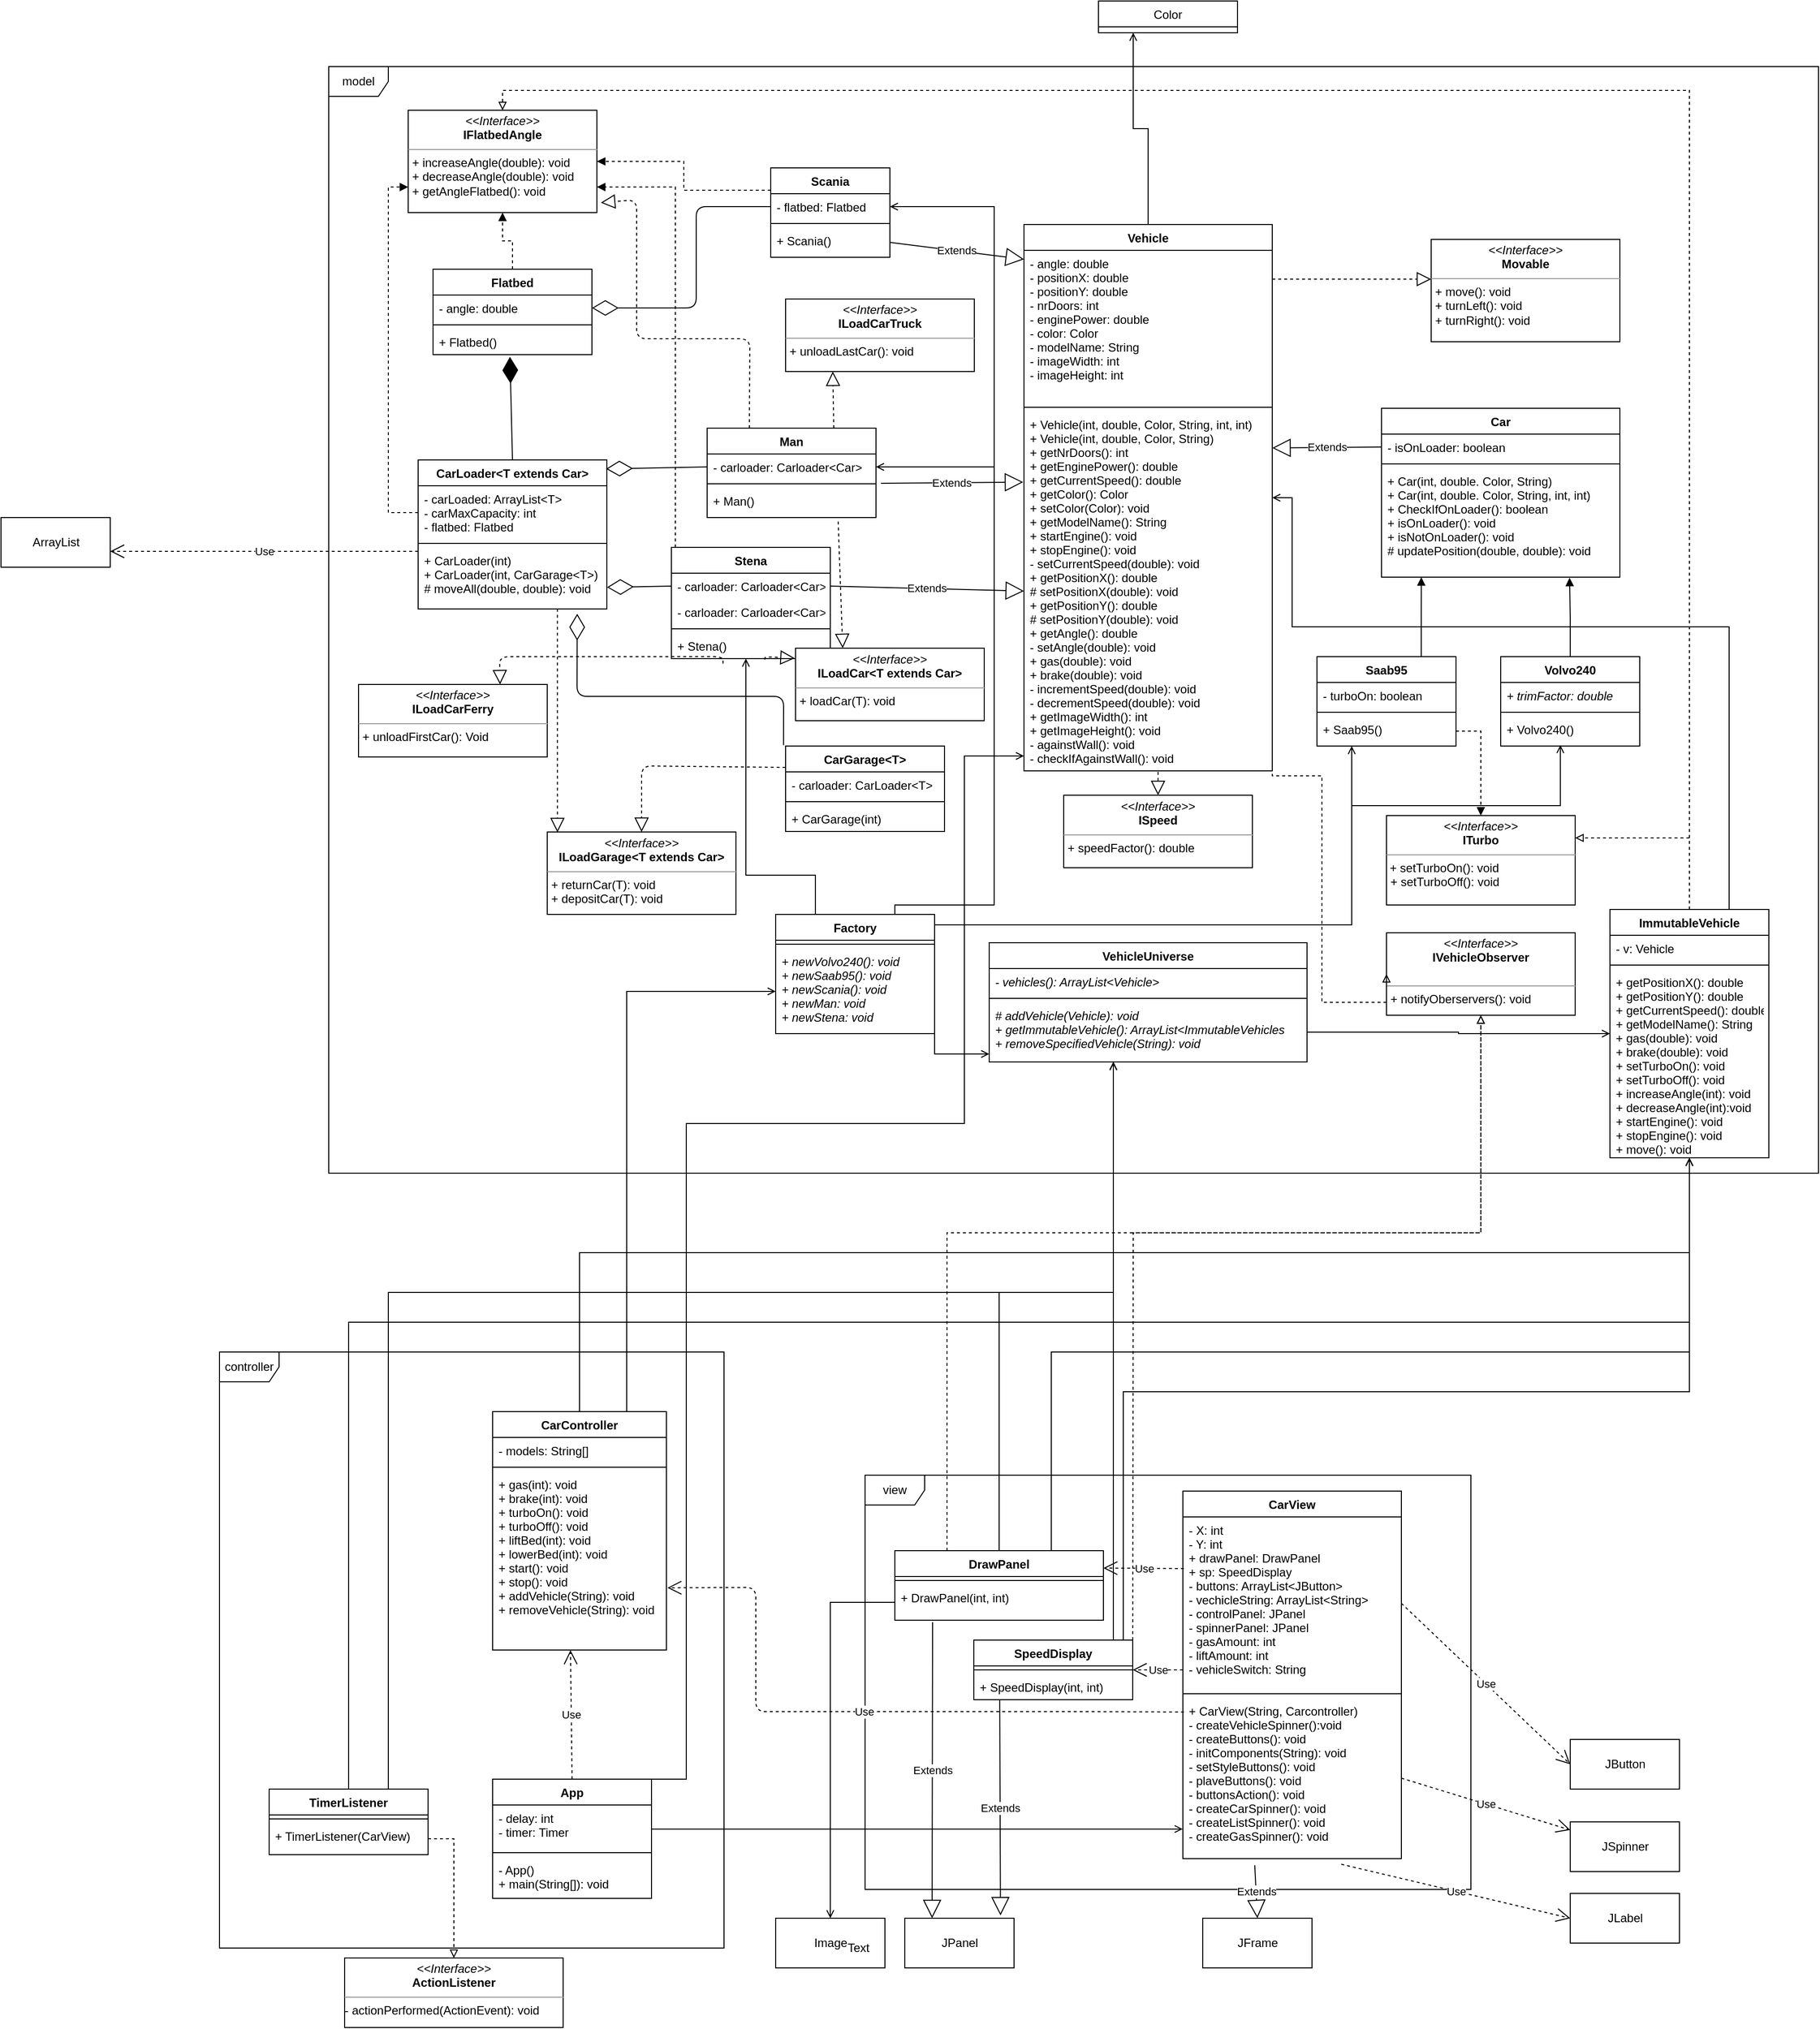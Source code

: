 <mxfile version="12.4.1" pages="1"><diagram id="j4G7IV2pGjG98Bq0EUxL" name="Page-1"><mxGraphModel dx="2691" dy="3277" grid="1" gridSize="10" guides="1" tooltips="1" connect="1" arrows="1" fold="1" page="0" pageScale="1" pageWidth="827" pageHeight="1169" math="0" shadow="0"><root><mxCell id="0"/><mxCell id="1" parent="0"/><mxCell id="bDd4b6Rf5QMz6IM7kZ-l-1" value="model" style="shape=umlFrame;whiteSpace=wrap;html=1;" parent="1" vertex="1"><mxGeometry x="-810" y="-834" width="1500" height="1114" as="geometry"/></mxCell><mxCell id="bDd4b6Rf5QMz6IM7kZ-l-2" value="view" style="shape=umlFrame;whiteSpace=wrap;html=1;" parent="1" vertex="1"><mxGeometry x="-270" y="584" width="610" height="417" as="geometry"/></mxCell><mxCell id="bDd4b6Rf5QMz6IM7kZ-l-3" value="controller" style="shape=umlFrame;whiteSpace=wrap;html=1;" parent="1" vertex="1"><mxGeometry x="-920" y="460" width="508" height="600" as="geometry"/></mxCell><mxCell id="bDd4b6Rf5QMz6IM7kZ-l-179" style="edgeStyle=orthogonalEdgeStyle;rounded=0;orthogonalLoop=1;jettySize=auto;html=1;exitX=0.5;exitY=0;exitDx=0;exitDy=0;entryX=0.789;entryY=1.005;entryDx=0;entryDy=0;entryPerimeter=0;endArrow=block;endFill=1;" parent="1" source="bDd4b6Rf5QMz6IM7kZ-l-5" target="bDd4b6Rf5QMz6IM7kZ-l-12" edge="1"><mxGeometry relative="1" as="geometry"/></mxCell><mxCell id="bDd4b6Rf5QMz6IM7kZ-l-5" value="Volvo240" style="swimlane;fontStyle=1;align=center;verticalAlign=top;childLayout=stackLayout;horizontal=1;startSize=26;horizontalStack=0;resizeParent=1;resizeParentMax=0;resizeLast=0;collapsible=1;marginBottom=0;" parent="1" vertex="1"><mxGeometry x="370" y="-240" width="140" height="90" as="geometry"/></mxCell><mxCell id="bDd4b6Rf5QMz6IM7kZ-l-6" value="+ trimFactor: double" style="text;strokeColor=none;fillColor=none;align=left;verticalAlign=top;spacingLeft=4;spacingRight=4;overflow=hidden;rotatable=0;points=[[0,0.5],[1,0.5]];portConstraint=eastwest;fontStyle=2" parent="bDd4b6Rf5QMz6IM7kZ-l-5" vertex="1"><mxGeometry y="26" width="140" height="26" as="geometry"/></mxCell><mxCell id="bDd4b6Rf5QMz6IM7kZ-l-7" value="" style="line;strokeWidth=1;fillColor=none;align=left;verticalAlign=middle;spacingTop=-1;spacingLeft=3;spacingRight=3;rotatable=0;labelPosition=right;points=[];portConstraint=eastwest;" parent="bDd4b6Rf5QMz6IM7kZ-l-5" vertex="1"><mxGeometry y="52" width="140" height="8" as="geometry"/></mxCell><mxCell id="bDd4b6Rf5QMz6IM7kZ-l-8" value="+ Volvo240()" style="text;strokeColor=none;fillColor=none;align=left;verticalAlign=top;spacingLeft=4;spacingRight=4;overflow=hidden;rotatable=0;points=[[0,0.5],[1,0.5]];portConstraint=eastwest;" parent="bDd4b6Rf5QMz6IM7kZ-l-5" vertex="1"><mxGeometry y="60" width="140" height="30" as="geometry"/></mxCell><mxCell id="bDd4b6Rf5QMz6IM7kZ-l-9" value="Car" style="swimlane;fontStyle=1;align=center;verticalAlign=top;childLayout=stackLayout;horizontal=1;startSize=26;horizontalStack=0;resizeParent=1;resizeParentMax=0;resizeLast=0;collapsible=1;marginBottom=0;" parent="1" vertex="1"><mxGeometry x="250" y="-490" width="240" height="170" as="geometry"/></mxCell><mxCell id="bDd4b6Rf5QMz6IM7kZ-l-10" value="- isOnLoader: boolean" style="text;strokeColor=none;fillColor=none;align=left;verticalAlign=top;spacingLeft=4;spacingRight=4;overflow=hidden;rotatable=0;points=[[0,0.5],[1,0.5]];portConstraint=eastwest;" parent="bDd4b6Rf5QMz6IM7kZ-l-9" vertex="1"><mxGeometry y="26" width="240" height="26" as="geometry"/></mxCell><mxCell id="bDd4b6Rf5QMz6IM7kZ-l-11" value="" style="line;strokeWidth=1;fillColor=none;align=left;verticalAlign=middle;spacingTop=-1;spacingLeft=3;spacingRight=3;rotatable=0;labelPosition=right;points=[];portConstraint=eastwest;" parent="bDd4b6Rf5QMz6IM7kZ-l-9" vertex="1"><mxGeometry y="52" width="240" height="8" as="geometry"/></mxCell><mxCell id="bDd4b6Rf5QMz6IM7kZ-l-12" value="+ Car(int, double. Color, String)&#10;+ Car(int, double. Color, String, int, int)&#10;+ CheckIfOnLoader(): boolean&#10;+ isOnLoader(): void&#10;+ isNotOnLoader(): void&#10;# updatePosition(double, double): void&#10;" style="text;strokeColor=none;fillColor=none;align=left;verticalAlign=top;spacingLeft=4;spacingRight=4;overflow=hidden;rotatable=0;points=[[0,0.5],[1,0.5]];portConstraint=eastwest;" parent="bDd4b6Rf5QMz6IM7kZ-l-9" vertex="1"><mxGeometry y="60" width="240" height="110" as="geometry"/></mxCell><mxCell id="bDd4b6Rf5QMz6IM7kZ-l-178" style="edgeStyle=orthogonalEdgeStyle;rounded=0;orthogonalLoop=1;jettySize=auto;html=1;exitX=0.5;exitY=0;exitDx=0;exitDy=0;entryX=0.25;entryY=1;entryDx=0;entryDy=0;endArrow=open;endFill=0;" parent="1" source="bDd4b6Rf5QMz6IM7kZ-l-13" target="bDd4b6Rf5QMz6IM7kZ-l-130" edge="1"><mxGeometry relative="1" as="geometry"/></mxCell><mxCell id="bDd4b6Rf5QMz6IM7kZ-l-13" value="Vehicle" style="swimlane;fontStyle=1;align=center;verticalAlign=top;childLayout=stackLayout;horizontal=1;startSize=26;horizontalStack=0;resizeParent=1;resizeParentMax=0;resizeLast=0;collapsible=1;marginBottom=0;" parent="1" vertex="1"><mxGeometry x="-110" y="-675" width="250" height="550" as="geometry"/></mxCell><mxCell id="bDd4b6Rf5QMz6IM7kZ-l-14" value="- angle: double&#10;- positionX: double&#10;- positionY: double&#10;- nrDoors: int&#10;- enginePower: double&#10;- color: Color&#10;- modelName: String&#10;- imageWidth: int&#10;- imageHeight: int&#10;" style="text;strokeColor=none;fillColor=none;align=left;verticalAlign=top;spacingLeft=4;spacingRight=4;overflow=hidden;rotatable=0;points=[[0,0.5],[1,0.5]];portConstraint=eastwest;" parent="bDd4b6Rf5QMz6IM7kZ-l-13" vertex="1"><mxGeometry y="26" width="250" height="154" as="geometry"/></mxCell><mxCell id="bDd4b6Rf5QMz6IM7kZ-l-15" value="" style="line;strokeWidth=1;fillColor=none;align=left;verticalAlign=middle;spacingTop=-1;spacingLeft=3;spacingRight=3;rotatable=0;labelPosition=right;points=[];portConstraint=eastwest;" parent="bDd4b6Rf5QMz6IM7kZ-l-13" vertex="1"><mxGeometry y="180" width="250" height="8" as="geometry"/></mxCell><mxCell id="bDd4b6Rf5QMz6IM7kZ-l-16" value="+ Vehicle(int, double, Color, String, int, int)&#10;+ Vehicle(int, double, Color, String)&#10;+ getNrDoors(): int&#10;+ getEnginePower(): double&#10;+ getCurrentSpeed(): double&#10;+ getColor(): Color&#10;+ setColor(Color): void&#10;+ getModelName(): String&#10;+ startEngine(): void&#10;+ stopEngine(): void&#10;- setCurrentSpeed(double): void&#10;+ getPositionX(): double&#10;# setPositionX(double): void&#10;+ getPositionY(): double&#10;# setPositionY(double): void&#10;+ getAngle(): double&#10;- setAngle(double): void&#10;+ gas(double): void&#10;+ brake(double): void&#10;- incrementSpeed(double): void&#10;- decrementSpeed(double): void&#10;+ getImageWidth(): int&#10;+ getImageHeight(): void&#10;- againstWall(): void&#10;- checkIfAgainstWall(): void" style="text;strokeColor=none;fillColor=none;align=left;verticalAlign=top;spacingLeft=4;spacingRight=4;overflow=hidden;rotatable=0;points=[[0,0.5],[1,0.5]];portConstraint=eastwest;" parent="bDd4b6Rf5QMz6IM7kZ-l-13" vertex="1"><mxGeometry y="188" width="250" height="362" as="geometry"/></mxCell><mxCell id="bDd4b6Rf5QMz6IM7kZ-l-180" style="edgeStyle=orthogonalEdgeStyle;rounded=0;orthogonalLoop=1;jettySize=auto;html=1;exitX=0.75;exitY=0;exitDx=0;exitDy=0;entryX=0.167;entryY=1;entryDx=0;entryDy=0;entryPerimeter=0;endArrow=block;endFill=1;" parent="1" source="bDd4b6Rf5QMz6IM7kZ-l-17" target="bDd4b6Rf5QMz6IM7kZ-l-12" edge="1"><mxGeometry relative="1" as="geometry"/></mxCell><mxCell id="bDd4b6Rf5QMz6IM7kZ-l-17" value="Saab95" style="swimlane;fontStyle=1;align=center;verticalAlign=top;childLayout=stackLayout;horizontal=1;startSize=26;horizontalStack=0;resizeParent=1;resizeParentMax=0;resizeLast=0;collapsible=1;marginBottom=0;" parent="1" vertex="1"><mxGeometry x="185" y="-240" width="140" height="90" as="geometry"/></mxCell><mxCell id="bDd4b6Rf5QMz6IM7kZ-l-18" value="- turboOn: boolean" style="text;strokeColor=none;fillColor=none;align=left;verticalAlign=top;spacingLeft=4;spacingRight=4;overflow=hidden;rotatable=0;points=[[0,0.5],[1,0.5]];portConstraint=eastwest;" parent="bDd4b6Rf5QMz6IM7kZ-l-17" vertex="1"><mxGeometry y="26" width="140" height="26" as="geometry"/></mxCell><mxCell id="bDd4b6Rf5QMz6IM7kZ-l-19" value="" style="line;strokeWidth=1;fillColor=none;align=left;verticalAlign=middle;spacingTop=-1;spacingLeft=3;spacingRight=3;rotatable=0;labelPosition=right;points=[];portConstraint=eastwest;" parent="bDd4b6Rf5QMz6IM7kZ-l-17" vertex="1"><mxGeometry y="52" width="140" height="8" as="geometry"/></mxCell><mxCell id="bDd4b6Rf5QMz6IM7kZ-l-20" value="+ Saab95() &#10;" style="text;strokeColor=none;fillColor=none;align=left;verticalAlign=top;spacingLeft=4;spacingRight=4;overflow=hidden;rotatable=0;points=[[0,0.5],[1,0.5]];portConstraint=eastwest;" parent="bDd4b6Rf5QMz6IM7kZ-l-17" vertex="1"><mxGeometry y="60" width="140" height="30" as="geometry"/></mxCell><mxCell id="bDd4b6Rf5QMz6IM7kZ-l-21" value="CarGarage&lt;T&gt;" style="swimlane;fontStyle=1;align=center;verticalAlign=top;childLayout=stackLayout;horizontal=1;startSize=26;horizontalStack=0;resizeParent=1;resizeParentMax=0;resizeLast=0;collapsible=1;marginBottom=0;" parent="1" vertex="1"><mxGeometry x="-350" y="-150" width="160" height="86" as="geometry"/></mxCell><mxCell id="bDd4b6Rf5QMz6IM7kZ-l-22" value="- carloader: CarLoader&lt;T&gt;" style="text;strokeColor=none;fillColor=none;align=left;verticalAlign=top;spacingLeft=4;spacingRight=4;overflow=hidden;rotatable=0;points=[[0,0.5],[1,0.5]];portConstraint=eastwest;" parent="bDd4b6Rf5QMz6IM7kZ-l-21" vertex="1"><mxGeometry y="26" width="160" height="26" as="geometry"/></mxCell><mxCell id="bDd4b6Rf5QMz6IM7kZ-l-23" value="" style="line;strokeWidth=1;fillColor=none;align=left;verticalAlign=middle;spacingTop=-1;spacingLeft=3;spacingRight=3;rotatable=0;labelPosition=right;points=[];portConstraint=eastwest;" parent="bDd4b6Rf5QMz6IM7kZ-l-21" vertex="1"><mxGeometry y="52" width="160" height="8" as="geometry"/></mxCell><mxCell id="bDd4b6Rf5QMz6IM7kZ-l-24" value="+ CarGarage(int)" style="text;strokeColor=none;fillColor=none;align=left;verticalAlign=top;spacingLeft=4;spacingRight=4;overflow=hidden;rotatable=0;points=[[0,0.5],[1,0.5]];portConstraint=eastwest;" parent="bDd4b6Rf5QMz6IM7kZ-l-21" vertex="1"><mxGeometry y="60" width="160" height="26" as="geometry"/></mxCell><mxCell id="bDd4b6Rf5QMz6IM7kZ-l-25" value="Scania" style="swimlane;fontStyle=1;align=center;verticalAlign=top;childLayout=stackLayout;horizontal=1;startSize=26;horizontalStack=0;resizeParent=1;resizeParentMax=0;resizeLast=0;collapsible=1;marginBottom=0;" parent="1" vertex="1"><mxGeometry x="-365" y="-732" width="120" height="90" as="geometry"/></mxCell><mxCell id="bDd4b6Rf5QMz6IM7kZ-l-26" value="- flatbed: Flatbed" style="text;strokeColor=none;fillColor=none;align=left;verticalAlign=top;spacingLeft=4;spacingRight=4;overflow=hidden;rotatable=0;points=[[0,0.5],[1,0.5]];portConstraint=eastwest;" parent="bDd4b6Rf5QMz6IM7kZ-l-25" vertex="1"><mxGeometry y="26" width="120" height="26" as="geometry"/></mxCell><mxCell id="bDd4b6Rf5QMz6IM7kZ-l-27" value="" style="line;strokeWidth=1;fillColor=none;align=left;verticalAlign=middle;spacingTop=-1;spacingLeft=3;spacingRight=3;rotatable=0;labelPosition=right;points=[];portConstraint=eastwest;" parent="bDd4b6Rf5QMz6IM7kZ-l-25" vertex="1"><mxGeometry y="52" width="120" height="8" as="geometry"/></mxCell><mxCell id="bDd4b6Rf5QMz6IM7kZ-l-28" value="+ Scania()&#10;&#10;" style="text;strokeColor=none;fillColor=none;align=left;verticalAlign=top;spacingLeft=4;spacingRight=4;overflow=hidden;rotatable=0;points=[[0,0.5],[1,0.5]];portConstraint=eastwest;" parent="bDd4b6Rf5QMz6IM7kZ-l-25" vertex="1"><mxGeometry y="60" width="120" height="30" as="geometry"/></mxCell><mxCell id="bDd4b6Rf5QMz6IM7kZ-l-29" value="Man" style="swimlane;fontStyle=1;align=center;verticalAlign=top;childLayout=stackLayout;horizontal=1;startSize=26;horizontalStack=0;resizeParent=1;resizeParentMax=0;resizeLast=0;collapsible=1;marginBottom=0;" parent="1" vertex="1"><mxGeometry x="-429" y="-470" width="170" height="90" as="geometry"/></mxCell><mxCell id="bDd4b6Rf5QMz6IM7kZ-l-30" value="- carloader: Carloader&lt;Car&gt;" style="text;strokeColor=none;fillColor=none;align=left;verticalAlign=top;spacingLeft=4;spacingRight=4;overflow=hidden;rotatable=0;points=[[0,0.5],[1,0.5]];portConstraint=eastwest;" parent="bDd4b6Rf5QMz6IM7kZ-l-29" vertex="1"><mxGeometry y="26" width="170" height="26" as="geometry"/></mxCell><mxCell id="bDd4b6Rf5QMz6IM7kZ-l-31" value="" style="line;strokeWidth=1;fillColor=none;align=left;verticalAlign=middle;spacingTop=-1;spacingLeft=3;spacingRight=3;rotatable=0;labelPosition=right;points=[];portConstraint=eastwest;" parent="bDd4b6Rf5QMz6IM7kZ-l-29" vertex="1"><mxGeometry y="52" width="170" height="8" as="geometry"/></mxCell><mxCell id="bDd4b6Rf5QMz6IM7kZ-l-32" value="+ Man()&#10;&#10;" style="text;strokeColor=none;fillColor=none;align=left;verticalAlign=top;spacingLeft=4;spacingRight=4;overflow=hidden;rotatable=0;points=[[0,0.5],[1,0.5]];portConstraint=eastwest;" parent="bDd4b6Rf5QMz6IM7kZ-l-29" vertex="1"><mxGeometry y="60" width="170" height="30" as="geometry"/></mxCell><mxCell id="bDd4b6Rf5QMz6IM7kZ-l-175" style="edgeStyle=orthogonalEdgeStyle;rounded=0;orthogonalLoop=1;jettySize=auto;html=1;exitX=0.25;exitY=0;exitDx=0;exitDy=0;entryX=1;entryY=0.75;entryDx=0;entryDy=0;dashed=1;endArrow=block;endFill=1;" parent="1" source="bDd4b6Rf5QMz6IM7kZ-l-33" target="bDd4b6Rf5QMz6IM7kZ-l-43" edge="1"><mxGeometry relative="1" as="geometry"><Array as="points"><mxPoint x="-461" y="-350"/><mxPoint x="-461" y="-712"/></Array></mxGeometry></mxCell><mxCell id="bDd4b6Rf5QMz6IM7kZ-l-33" value="Stena" style="swimlane;fontStyle=1;align=center;verticalAlign=top;childLayout=stackLayout;horizontal=1;startSize=26;horizontalStack=0;resizeParent=1;resizeParentMax=0;resizeLast=0;collapsible=1;marginBottom=0;" parent="1" vertex="1"><mxGeometry x="-465" y="-350" width="160" height="112" as="geometry"/></mxCell><mxCell id="bDd4b6Rf5QMz6IM7kZ-l-34" value="- carloader: Carloader&lt;Car&gt;" style="text;strokeColor=none;fillColor=none;align=left;verticalAlign=top;spacingLeft=4;spacingRight=4;overflow=hidden;rotatable=0;points=[[0,0.5],[1,0.5]];portConstraint=eastwest;" parent="bDd4b6Rf5QMz6IM7kZ-l-33" vertex="1"><mxGeometry y="26" width="160" height="26" as="geometry"/></mxCell><mxCell id="h1n5M6k9FK7wxkZxS_S4-34" value="- carloader: Carloader&lt;Car&gt;" style="text;strokeColor=none;fillColor=none;align=left;verticalAlign=top;spacingLeft=4;spacingRight=4;overflow=hidden;rotatable=0;points=[[0,0.5],[1,0.5]];portConstraint=eastwest;" vertex="1" parent="bDd4b6Rf5QMz6IM7kZ-l-33"><mxGeometry y="52" width="160" height="26" as="geometry"/></mxCell><mxCell id="bDd4b6Rf5QMz6IM7kZ-l-35" value="" style="line;strokeWidth=1;fillColor=none;align=left;verticalAlign=middle;spacingTop=-1;spacingLeft=3;spacingRight=3;rotatable=0;labelPosition=right;points=[];portConstraint=eastwest;" parent="bDd4b6Rf5QMz6IM7kZ-l-33" vertex="1"><mxGeometry y="78" width="160" height="8" as="geometry"/></mxCell><mxCell id="bDd4b6Rf5QMz6IM7kZ-l-36" value="+ Stena()" style="text;strokeColor=none;fillColor=none;align=left;verticalAlign=top;spacingLeft=4;spacingRight=4;overflow=hidden;rotatable=0;points=[[0,0.5],[1,0.5]];portConstraint=eastwest;" parent="bDd4b6Rf5QMz6IM7kZ-l-33" vertex="1"><mxGeometry y="86" width="160" height="26" as="geometry"/></mxCell><mxCell id="bDd4b6Rf5QMz6IM7kZ-l-37" value="&lt;p style=&quot;margin: 0px ; margin-top: 4px ; text-align: center&quot;&gt;&lt;i&gt;&amp;lt;&amp;lt;Interface&amp;gt;&amp;gt;&lt;/i&gt;&lt;br&gt;&lt;b&gt;Movable&lt;/b&gt;&lt;/p&gt;&lt;hr size=&quot;1&quot;&gt;&lt;p style=&quot;margin: 0px ; margin-left: 4px&quot;&gt;&lt;/p&gt;&lt;p style=&quot;margin: 0px ; margin-left: 4px&quot;&gt;+ move(): void&lt;br&gt;+ turnLeft(): void&lt;/p&gt;&lt;p style=&quot;margin: 0px ; margin-left: 4px&quot;&gt;+ turnRight(): void&lt;/p&gt;" style="verticalAlign=top;align=left;overflow=fill;fontSize=12;fontFamily=Helvetica;html=1;" parent="1" vertex="1"><mxGeometry x="300" y="-660" width="190" height="103" as="geometry"/></mxCell><mxCell id="bDd4b6Rf5QMz6IM7kZ-l-38" value="&lt;p style=&quot;margin: 0px ; margin-top: 4px ; text-align: center&quot;&gt;&lt;i&gt;&amp;lt;&amp;lt;Interface&amp;gt;&amp;gt;&lt;/i&gt;&lt;br&gt;&lt;b&gt;ISpeed&lt;/b&gt;&lt;/p&gt;&lt;hr size=&quot;1&quot;&gt;&lt;p style=&quot;margin: 0px ; margin-left: 4px&quot;&gt;&lt;/p&gt;&lt;p style=&quot;margin: 0px ; margin-left: 4px&quot;&gt;+ speedFactor(): double&lt;br&gt;&lt;/p&gt;" style="verticalAlign=top;align=left;overflow=fill;fontSize=12;fontFamily=Helvetica;html=1;" parent="1" vertex="1"><mxGeometry x="-70" y="-100.5" width="190" height="73" as="geometry"/></mxCell><mxCell id="bDd4b6Rf5QMz6IM7kZ-l-39" value="&lt;p style=&quot;margin: 0px ; margin-top: 4px ; text-align: center&quot;&gt;&lt;i&gt;&amp;lt;&amp;lt;Interface&amp;gt;&amp;gt;&lt;/i&gt;&lt;br&gt;&lt;b&gt;ILoadGarage&amp;lt;T extends Car&amp;gt;&lt;/b&gt;&lt;/p&gt;&lt;hr size=&quot;1&quot;&gt;&lt;p style=&quot;margin: 0px ; margin-left: 4px&quot;&gt;&lt;/p&gt;&lt;p style=&quot;margin: 0px ; margin-left: 4px&quot;&gt;+ returnCar(T): void&lt;br&gt;+ depositCar(T): void&lt;/p&gt;" style="verticalAlign=top;align=left;overflow=fill;fontSize=12;fontFamily=Helvetica;html=1;" parent="1" vertex="1"><mxGeometry x="-590" y="-63.5" width="190" height="83" as="geometry"/></mxCell><mxCell id="bDd4b6Rf5QMz6IM7kZ-l-40" value="&lt;p style=&quot;margin: 0px ; margin-top: 4px ; text-align: center&quot;&gt;&lt;i&gt;&amp;lt;&amp;lt;Interface&amp;gt;&amp;gt;&lt;/i&gt;&lt;br&gt;&lt;b&gt;ILoadCarTruck&lt;/b&gt;&lt;/p&gt;&lt;hr size=&quot;1&quot;&gt;&lt;p style=&quot;margin: 0px ; margin-left: 4px&quot;&gt;&lt;/p&gt;&lt;p style=&quot;margin: 0px ; margin-left: 4px&quot;&gt;+ unloadLastCar(): void&lt;/p&gt;" style="verticalAlign=top;align=left;overflow=fill;fontSize=12;fontFamily=Helvetica;html=1;" parent="1" vertex="1"><mxGeometry x="-350" y="-600" width="190" height="73" as="geometry"/></mxCell><mxCell id="bDd4b6Rf5QMz6IM7kZ-l-41" value="&lt;p style=&quot;margin: 0px ; margin-top: 4px ; text-align: center&quot;&gt;&lt;i&gt;&amp;lt;&amp;lt;Interface&amp;gt;&amp;gt;&lt;/i&gt;&lt;br&gt;&lt;b&gt;ILoadCarFerry&lt;/b&gt;&lt;/p&gt;&lt;hr size=&quot;1&quot;&gt;&lt;p style=&quot;margin: 0px ; margin-left: 4px&quot;&gt;&lt;/p&gt;&lt;p style=&quot;margin: 0px ; margin-left: 4px&quot;&gt;+ unloadFirstCar(): Void&lt;br&gt;&lt;/p&gt;" style="verticalAlign=top;align=left;overflow=fill;fontSize=12;fontFamily=Helvetica;html=1;" parent="1" vertex="1"><mxGeometry x="-780" y="-212" width="190" height="73" as="geometry"/></mxCell><mxCell id="bDd4b6Rf5QMz6IM7kZ-l-42" value="&lt;p style=&quot;margin: 0px ; margin-top: 4px ; text-align: center&quot;&gt;&lt;i&gt;&amp;lt;&amp;lt;Interface&amp;gt;&amp;gt;&lt;/i&gt;&lt;br&gt;&lt;b&gt;ILoadCar&amp;lt;T extends Car&amp;gt;&lt;/b&gt;&lt;/p&gt;&lt;hr size=&quot;1&quot;&gt;&lt;p style=&quot;margin: 0px ; margin-left: 4px&quot;&gt;&lt;/p&gt;&lt;p style=&quot;margin: 0px ; margin-left: 4px&quot;&gt;+ loadCar(T): void&lt;/p&gt;" style="verticalAlign=top;align=left;overflow=fill;fontSize=12;fontFamily=Helvetica;html=1;" parent="1" vertex="1"><mxGeometry x="-340" y="-248.5" width="190" height="73" as="geometry"/></mxCell><mxCell id="bDd4b6Rf5QMz6IM7kZ-l-43" value="&lt;p style=&quot;margin: 0px ; margin-top: 4px ; text-align: center&quot;&gt;&lt;i&gt;&amp;lt;&amp;lt;Interface&amp;gt;&amp;gt;&lt;/i&gt;&lt;br&gt;&lt;b&gt;IFlatbedAngle&lt;/b&gt;&lt;/p&gt;&lt;hr size=&quot;1&quot;&gt;&lt;p style=&quot;margin: 0px ; margin-left: 4px&quot;&gt;&lt;/p&gt;&lt;p style=&quot;margin: 0px ; margin-left: 4px&quot;&gt;+ increaseAngle(double): void&lt;br&gt;+ decreaseAngle(double): void&lt;/p&gt;&lt;p style=&quot;margin: 0px ; margin-left: 4px&quot;&gt;+&amp;nbsp;getAngleFlatbed(): void&lt;/p&gt;" style="verticalAlign=top;align=left;overflow=fill;fontSize=12;fontFamily=Helvetica;html=1;" parent="1" vertex="1"><mxGeometry x="-730" y="-790" width="190" height="103" as="geometry"/></mxCell><mxCell id="bDd4b6Rf5QMz6IM7kZ-l-44" value="" style="endArrow=block;dashed=1;endFill=0;endSize=12;html=1;" parent="1" edge="1"><mxGeometry width="160" relative="1" as="geometry"><mxPoint x="140" y="-620" as="sourcePoint"/><mxPoint x="300" y="-620" as="targetPoint"/></mxGeometry></mxCell><mxCell id="bDd4b6Rf5QMz6IM7kZ-l-45" value="Extends" style="endArrow=block;endSize=16;endFill=0;html=1;exitX=0;exitY=0.5;exitDx=0;exitDy=0;entryX=1;entryY=0.102;entryDx=0;entryDy=0;entryPerimeter=0;" parent="1" source="bDd4b6Rf5QMz6IM7kZ-l-10" target="bDd4b6Rf5QMz6IM7kZ-l-16" edge="1"><mxGeometry width="160" relative="1" as="geometry"><mxPoint x="140" y="-400" as="sourcePoint"/><mxPoint x="250" y="-400" as="targetPoint"/></mxGeometry></mxCell><mxCell id="bDd4b6Rf5QMz6IM7kZ-l-48" value="Extends" style="endArrow=block;endSize=16;endFill=0;html=1;exitX=1;exitY=0.5;exitDx=0;exitDy=0;entryX=0;entryY=0.5;entryDx=0;entryDy=0;" parent="1" source="bDd4b6Rf5QMz6IM7kZ-l-34" target="bDd4b6Rf5QMz6IM7kZ-l-16" edge="1"><mxGeometry width="160" relative="1" as="geometry"><mxPoint x="-230" y="-284" as="sourcePoint"/><mxPoint x="-110" y="-284" as="targetPoint"/></mxGeometry></mxCell><mxCell id="bDd4b6Rf5QMz6IM7kZ-l-50" value="Extends" style="endArrow=block;endSize=16;endFill=0;html=1;exitX=1.029;exitY=1.135;exitDx=0;exitDy=0;exitPerimeter=0;entryX=-0.003;entryY=0.197;entryDx=0;entryDy=0;entryPerimeter=0;" parent="1" source="bDd4b6Rf5QMz6IM7kZ-l-30" target="bDd4b6Rf5QMz6IM7kZ-l-16" edge="1"><mxGeometry width="160" relative="1" as="geometry"><mxPoint x="-230.0" y="-427.5" as="sourcePoint"/><mxPoint x="-110.0" y="-427.5" as="targetPoint"/></mxGeometry></mxCell><mxCell id="bDd4b6Rf5QMz6IM7kZ-l-51" value="Extends" style="endArrow=block;endSize=16;endFill=0;html=1;exitX=1;exitY=0.5;exitDx=0;exitDy=0;" parent="1" source="bDd4b6Rf5QMz6IM7kZ-l-28" edge="1"><mxGeometry width="160" relative="1" as="geometry"><mxPoint x="-230.0" y="-640" as="sourcePoint"/><mxPoint x="-110.0" y="-640" as="targetPoint"/></mxGeometry></mxCell><mxCell id="bDd4b6Rf5QMz6IM7kZ-l-52" value="CarLoader&lt;T extends Car&gt;" style="swimlane;fontStyle=1;align=center;verticalAlign=top;childLayout=stackLayout;horizontal=1;startSize=26;horizontalStack=0;resizeParent=1;resizeParentMax=0;resizeLast=0;collapsible=1;marginBottom=0;" parent="1" vertex="1"><mxGeometry x="-720" y="-438" width="190" height="150" as="geometry"/></mxCell><mxCell id="bDd4b6Rf5QMz6IM7kZ-l-53" value="- carLoaded: ArrayList&lt;T&gt;&#10;- carMaxCapacity: int&#10;- flatbed: Flatbed" style="text;strokeColor=none;fillColor=none;align=left;verticalAlign=top;spacingLeft=4;spacingRight=4;overflow=hidden;rotatable=0;points=[[0,0.5],[1,0.5]];portConstraint=eastwest;" parent="bDd4b6Rf5QMz6IM7kZ-l-52" vertex="1"><mxGeometry y="26" width="190" height="54" as="geometry"/></mxCell><mxCell id="bDd4b6Rf5QMz6IM7kZ-l-54" value="" style="line;strokeWidth=1;fillColor=none;align=left;verticalAlign=middle;spacingTop=-1;spacingLeft=3;spacingRight=3;rotatable=0;labelPosition=right;points=[];portConstraint=eastwest;" parent="bDd4b6Rf5QMz6IM7kZ-l-52" vertex="1"><mxGeometry y="80" width="190" height="8" as="geometry"/></mxCell><mxCell id="bDd4b6Rf5QMz6IM7kZ-l-55" value="+ CarLoader(int)&#10;+ CarLoader(int, CarGarage&lt;T&gt;)&#10;# moveAll(double, double): void" style="text;strokeColor=none;fillColor=none;align=left;verticalAlign=top;spacingLeft=4;spacingRight=4;overflow=hidden;rotatable=0;points=[[0,0.5],[1,0.5]];portConstraint=eastwest;" parent="bDd4b6Rf5QMz6IM7kZ-l-52" vertex="1"><mxGeometry y="88" width="190" height="62" as="geometry"/></mxCell><mxCell id="bDd4b6Rf5QMz6IM7kZ-l-176" style="edgeStyle=orthogonalEdgeStyle;rounded=0;orthogonalLoop=1;jettySize=auto;html=1;exitX=0.5;exitY=0;exitDx=0;exitDy=0;entryX=0.5;entryY=1;entryDx=0;entryDy=0;dashed=1;endArrow=block;endFill=1;" parent="1" source="bDd4b6Rf5QMz6IM7kZ-l-56" target="bDd4b6Rf5QMz6IM7kZ-l-43" edge="1"><mxGeometry relative="1" as="geometry"/></mxCell><mxCell id="bDd4b6Rf5QMz6IM7kZ-l-56" value="Flatbed" style="swimlane;fontStyle=1;align=center;verticalAlign=top;childLayout=stackLayout;horizontal=1;startSize=26;horizontalStack=0;resizeParent=1;resizeParentMax=0;resizeLast=0;collapsible=1;marginBottom=0;" parent="1" vertex="1"><mxGeometry x="-705" y="-630" width="160" height="86" as="geometry"/></mxCell><mxCell id="bDd4b6Rf5QMz6IM7kZ-l-57" value="- angle: double" style="text;strokeColor=none;fillColor=none;align=left;verticalAlign=top;spacingLeft=4;spacingRight=4;overflow=hidden;rotatable=0;points=[[0,0.5],[1,0.5]];portConstraint=eastwest;" parent="bDd4b6Rf5QMz6IM7kZ-l-56" vertex="1"><mxGeometry y="26" width="160" height="26" as="geometry"/></mxCell><mxCell id="bDd4b6Rf5QMz6IM7kZ-l-58" value="" style="line;strokeWidth=1;fillColor=none;align=left;verticalAlign=middle;spacingTop=-1;spacingLeft=3;spacingRight=3;rotatable=0;labelPosition=right;points=[];portConstraint=eastwest;" parent="bDd4b6Rf5QMz6IM7kZ-l-56" vertex="1"><mxGeometry y="52" width="160" height="8" as="geometry"/></mxCell><mxCell id="bDd4b6Rf5QMz6IM7kZ-l-59" value="+ Flatbed()" style="text;strokeColor=none;fillColor=none;align=left;verticalAlign=top;spacingLeft=4;spacingRight=4;overflow=hidden;rotatable=0;points=[[0,0.5],[1,0.5]];portConstraint=eastwest;" parent="bDd4b6Rf5QMz6IM7kZ-l-56" vertex="1"><mxGeometry y="60" width="160" height="26" as="geometry"/></mxCell><mxCell id="bDd4b6Rf5QMz6IM7kZ-l-70" value="" style="endArrow=block;dashed=1;endFill=0;endSize=12;html=1;exitX=0.738;exitY=0.997;exitDx=0;exitDy=0;exitPerimeter=0;entryX=0.054;entryY=0.004;entryDx=0;entryDy=0;entryPerimeter=0;" parent="1" source="bDd4b6Rf5QMz6IM7kZ-l-55" target="bDd4b6Rf5QMz6IM7kZ-l-39" edge="1"><mxGeometry width="160" relative="1" as="geometry"><mxPoint x="-610" y="-220" as="sourcePoint"/><mxPoint x="-450" y="-220" as="targetPoint"/></mxGeometry></mxCell><mxCell id="bDd4b6Rf5QMz6IM7kZ-l-71" value="" style="endArrow=block;dashed=1;endFill=0;endSize=12;html=1;exitX=0;exitY=0.25;exitDx=0;exitDy=0;entryX=0.5;entryY=0;entryDx=0;entryDy=0;" parent="1" source="bDd4b6Rf5QMz6IM7kZ-l-21" target="bDd4b6Rf5QMz6IM7kZ-l-39" edge="1"><mxGeometry width="160" relative="1" as="geometry"><mxPoint x="-570" y="-160" as="sourcePoint"/><mxPoint x="-410" y="-160" as="targetPoint"/><Array as="points"><mxPoint x="-495" y="-130"/></Array></mxGeometry></mxCell><mxCell id="bDd4b6Rf5QMz6IM7kZ-l-72" value="" style="endArrow=block;dashed=1;endFill=0;endSize=12;html=1;entryX=0.25;entryY=1;entryDx=0;entryDy=0;exitX=0.75;exitY=0;exitDx=0;exitDy=0;" parent="1" source="bDd4b6Rf5QMz6IM7kZ-l-29" target="bDd4b6Rf5QMz6IM7kZ-l-40" edge="1"><mxGeometry width="160" relative="1" as="geometry"><mxPoint x="-296" y="-480" as="sourcePoint"/><mxPoint x="-50" y="-540" as="targetPoint"/></mxGeometry></mxCell><mxCell id="bDd4b6Rf5QMz6IM7kZ-l-73" value="" style="endArrow=block;dashed=1;endFill=0;endSize=12;html=1;entryX=1.021;entryY=0.903;entryDx=0;entryDy=0;entryPerimeter=0;exitX=0.25;exitY=0;exitDx=0;exitDy=0;" parent="1" source="bDd4b6Rf5QMz6IM7kZ-l-29" target="bDd4b6Rf5QMz6IM7kZ-l-43" edge="1"><mxGeometry width="160" relative="1" as="geometry"><mxPoint x="-530" y="-490" as="sourcePoint"/><mxPoint x="-370" y="-490" as="targetPoint"/><Array as="points"><mxPoint x="-386" y="-560"/><mxPoint x="-500" y="-560"/><mxPoint x="-500" y="-700"/></Array></mxGeometry></mxCell><mxCell id="bDd4b6Rf5QMz6IM7kZ-l-74" value="" style="endArrow=block;dashed=1;endFill=0;endSize=12;html=1;exitX=0.776;exitY=1.133;exitDx=0;exitDy=0;exitPerimeter=0;entryX=0.25;entryY=0;entryDx=0;entryDy=0;" parent="1" source="bDd4b6Rf5QMz6IM7kZ-l-32" target="bDd4b6Rf5QMz6IM7kZ-l-42" edge="1"><mxGeometry width="160" relative="1" as="geometry"><mxPoint x="-270" y="-280" as="sourcePoint"/><mxPoint x="-110" y="-280" as="targetPoint"/></mxGeometry></mxCell><mxCell id="bDd4b6Rf5QMz6IM7kZ-l-75" value="" style="endArrow=block;dashed=1;endFill=0;endSize=12;html=1;exitX=0.325;exitY=1.192;exitDx=0;exitDy=0;exitPerimeter=0;entryX=0.75;entryY=0;entryDx=0;entryDy=0;" parent="1" source="bDd4b6Rf5QMz6IM7kZ-l-36" target="bDd4b6Rf5QMz6IM7kZ-l-41" edge="1"><mxGeometry width="160" relative="1" as="geometry"><mxPoint x="-510" y="-180" as="sourcePoint"/><mxPoint x="-350" y="-180" as="targetPoint"/><Array as="points"><mxPoint x="-413" y="-240"/><mxPoint x="-638" y="-240"/></Array></mxGeometry></mxCell><mxCell id="bDd4b6Rf5QMz6IM7kZ-l-76" value="" style="endArrow=block;dashed=1;endFill=0;endSize=12;html=1;exitX=0.588;exitY=1.038;exitDx=0;exitDy=0;exitPerimeter=0;entryX=-0.004;entryY=0.139;entryDx=0;entryDy=0;entryPerimeter=0;" parent="1" source="bDd4b6Rf5QMz6IM7kZ-l-36" target="bDd4b6Rf5QMz6IM7kZ-l-42" edge="1"><mxGeometry width="160" relative="1" as="geometry"><mxPoint x="-380" y="-210" as="sourcePoint"/><mxPoint x="-220" y="-210" as="targetPoint"/><Array as="points"><mxPoint x="-371" y="-240"/></Array></mxGeometry></mxCell><mxCell id="bDd4b6Rf5QMz6IM7kZ-l-78" value="" style="endArrow=block;dashed=1;endFill=0;endSize=12;html=1;entryX=0.5;entryY=0;entryDx=0;entryDy=0;" parent="1" target="bDd4b6Rf5QMz6IM7kZ-l-38" edge="1"><mxGeometry width="160" relative="1" as="geometry"><mxPoint x="25" y="-124" as="sourcePoint"/><mxPoint x="250" y="-80" as="targetPoint"/></mxGeometry></mxCell><mxCell id="bDd4b6Rf5QMz6IM7kZ-l-199" style="edgeStyle=orthogonalEdgeStyle;rounded=0;orthogonalLoop=1;jettySize=auto;html=1;endArrow=open;endFill=0;" parent="1" source="h1n5M6k9FK7wxkZxS_S4-2" target="h1n5M6k9FK7wxkZxS_S4-19" edge="1"><mxGeometry relative="1" as="geometry"><Array as="points"><mxPoint x="-510" y="97"/></Array><mxPoint x="-294.824" y="256.588" as="targetPoint"/></mxGeometry></mxCell><mxCell id="bDd4b6Rf5QMz6IM7kZ-l-182" style="edgeStyle=orthogonalEdgeStyle;rounded=0;orthogonalLoop=1;jettySize=auto;html=1;exitX=0.25;exitY=0;exitDx=0;exitDy=0;endArrow=block;endFill=0;dashed=1;" parent="1" source="bDd4b6Rf5QMz6IM7kZ-l-87" target="h1n5M6k9FK7wxkZxS_S4-13" edge="1"><mxGeometry relative="1" as="geometry"><mxPoint x="320.471" y="453.059" as="targetPoint"/><Array as="points"><mxPoint x="-187" y="340"/><mxPoint x="350" y="340"/></Array></mxGeometry></mxCell><mxCell id="h1n5M6k9FK7wxkZxS_S4-46" style="edgeStyle=orthogonalEdgeStyle;rounded=0;orthogonalLoop=1;jettySize=auto;html=1;exitX=0.75;exitY=0;exitDx=0;exitDy=0;endArrow=open;endFill=0;" edge="1" parent="1" source="bDd4b6Rf5QMz6IM7kZ-l-87" target="h1n5M6k9FK7wxkZxS_S4-40"><mxGeometry relative="1" as="geometry"><Array as="points"><mxPoint x="-82" y="460"/><mxPoint x="560" y="460"/></Array></mxGeometry></mxCell><mxCell id="bDd4b6Rf5QMz6IM7kZ-l-87" value="DrawPanel" style="swimlane;fontStyle=1;align=center;verticalAlign=top;childLayout=stackLayout;horizontal=1;startSize=26;horizontalStack=0;resizeParent=1;resizeParentMax=0;resizeLast=0;collapsible=1;marginBottom=0;" parent="1" vertex="1"><mxGeometry x="-240" y="660" width="210" height="70" as="geometry"/></mxCell><mxCell id="bDd4b6Rf5QMz6IM7kZ-l-89" value="" style="line;strokeWidth=1;fillColor=none;align=left;verticalAlign=middle;spacingTop=-1;spacingLeft=3;spacingRight=3;rotatable=0;labelPosition=right;points=[];portConstraint=eastwest;" parent="bDd4b6Rf5QMz6IM7kZ-l-87" vertex="1"><mxGeometry y="26" width="210" height="8" as="geometry"/></mxCell><mxCell id="bDd4b6Rf5QMz6IM7kZ-l-90" value="+ DrawPanel(int, int)" style="text;strokeColor=none;fillColor=none;align=left;verticalAlign=top;spacingLeft=4;spacingRight=4;overflow=hidden;rotatable=0;points=[[0,0.5],[1,0.5]];portConstraint=eastwest;" parent="bDd4b6Rf5QMz6IM7kZ-l-87" vertex="1"><mxGeometry y="34" width="210" height="36" as="geometry"/></mxCell><mxCell id="h1n5M6k9FK7wxkZxS_S4-35" style="edgeStyle=orthogonalEdgeStyle;rounded=0;orthogonalLoop=1;jettySize=auto;html=1;exitX=0.5;exitY=0;exitDx=0;exitDy=0;endArrow=open;endFill=0;" edge="1" parent="1" source="bDd4b6Rf5QMz6IM7kZ-l-87" target="h1n5M6k9FK7wxkZxS_S4-26"><mxGeometry relative="1" as="geometry"><Array as="points"><mxPoint x="-135" y="400"/><mxPoint x="-20" y="400"/></Array></mxGeometry></mxCell><mxCell id="bDd4b6Rf5QMz6IM7kZ-l-91" value="CarView" style="swimlane;fontStyle=1;align=center;verticalAlign=top;childLayout=stackLayout;horizontal=1;startSize=26;horizontalStack=0;resizeParent=1;resizeParentMax=0;resizeLast=0;collapsible=1;marginBottom=0;" parent="1" vertex="1"><mxGeometry x="50" y="600" width="220" height="370" as="geometry"/></mxCell><mxCell id="bDd4b6Rf5QMz6IM7kZ-l-92" value="- X: int&#10;- Y: int&#10;+ drawPanel: DrawPanel&#10;+ sp: SpeedDisplay&#10;- buttons: ArrayList&lt;JButton&gt;&#10;- vechicleString: ArrayList&lt;String&gt;&#10;- controlPanel: JPanel&#10;- spinnerPanel: JPanel&#10;- gasAmount: int&#10;- liftAmount: int&#10;- vehicleSwitch: String&#10;" style="text;strokeColor=none;fillColor=none;align=left;verticalAlign=top;spacingLeft=4;spacingRight=4;overflow=hidden;rotatable=0;points=[[0,0.5],[1,0.5]];portConstraint=eastwest;fontStyle=0" parent="bDd4b6Rf5QMz6IM7kZ-l-91" vertex="1"><mxGeometry y="26" width="220" height="174" as="geometry"/></mxCell><mxCell id="bDd4b6Rf5QMz6IM7kZ-l-93" value="" style="line;strokeWidth=1;fillColor=none;align=left;verticalAlign=middle;spacingTop=-1;spacingLeft=3;spacingRight=3;rotatable=0;labelPosition=right;points=[];portConstraint=eastwest;" parent="bDd4b6Rf5QMz6IM7kZ-l-91" vertex="1"><mxGeometry y="200" width="220" height="8" as="geometry"/></mxCell><mxCell id="bDd4b6Rf5QMz6IM7kZ-l-94" value="+ CarView(String, Carcontroller)&#10;- createVehicleSpinner():void&#10;- createButtons(): void&#10;- initComponents(String): void&#10;- setStyleButtons(): void&#10;- plaveButtons(): void&#10;- buttonsAction(): void&#10;- createCarSpinner(): void&#10;- createListSpinner(): void&#10;- createGasSpinner(): void&#10;&#10;" style="text;strokeColor=none;fillColor=none;align=left;verticalAlign=top;spacingLeft=4;spacingRight=4;overflow=hidden;rotatable=0;points=[[0,0.5],[1,0.5]];portConstraint=eastwest;" parent="bDd4b6Rf5QMz6IM7kZ-l-91" vertex="1"><mxGeometry y="208" width="220" height="162" as="geometry"/></mxCell><mxCell id="bDd4b6Rf5QMz6IM7kZ-l-95" value="JPanel" style="html=1;" parent="1" vertex="1"><mxGeometry x="-230" y="1030" width="110" height="50" as="geometry"/></mxCell><mxCell id="bDd4b6Rf5QMz6IM7kZ-l-96" value="JFrame" style="html=1;" parent="1" vertex="1"><mxGeometry x="70" y="1030" width="110" height="50" as="geometry"/></mxCell><mxCell id="bDd4b6Rf5QMz6IM7kZ-l-97" value="Extends" style="endArrow=block;endSize=16;endFill=0;html=1;entryX=0.25;entryY=0;entryDx=0;entryDy=0;" parent="1" target="bDd4b6Rf5QMz6IM7kZ-l-95" edge="1"><mxGeometry width="160" relative="1" as="geometry"><mxPoint x="-202" y="732" as="sourcePoint"/><mxPoint x="-10" y="880" as="targetPoint"/></mxGeometry></mxCell><mxCell id="bDd4b6Rf5QMz6IM7kZ-l-98" value="Extends" style="endArrow=block;endSize=16;endFill=0;html=1;exitX=0.329;exitY=1.041;exitDx=0;exitDy=0;exitPerimeter=0;entryX=0.5;entryY=0;entryDx=0;entryDy=0;" parent="1" source="bDd4b6Rf5QMz6IM7kZ-l-94" target="bDd4b6Rf5QMz6IM7kZ-l-96" edge="1"><mxGeometry width="160" relative="1" as="geometry"><mxPoint x="150.35" y="770" as="sourcePoint"/><mxPoint x="94.5" y="1037" as="targetPoint"/></mxGeometry></mxCell><mxCell id="bDd4b6Rf5QMz6IM7kZ-l-99" value="&lt;p style=&quot;margin: 0px ; margin-top: 4px ; text-align: center&quot;&gt;&lt;i&gt;&amp;lt;&amp;lt;Interface&amp;gt;&amp;gt;&lt;/i&gt;&lt;br&gt;&lt;b&gt;ITurbo&lt;/b&gt;&lt;/p&gt;&lt;hr size=&quot;1&quot;&gt;&lt;p style=&quot;margin: 0px ; margin-left: 4px&quot;&gt;&lt;/p&gt;&amp;nbsp;+ setTurboOn(): void&lt;br style=&quot;padding: 0px ; margin: 0px&quot;&gt;&lt;p style=&quot;margin: 0px ; margin-left: 4px&quot;&gt;+ setTurboOff(): void&lt;br&gt;&lt;/p&gt;" style="verticalAlign=top;align=left;overflow=fill;fontSize=12;fontFamily=Helvetica;html=1;" parent="1" vertex="1"><mxGeometry x="255" y="-80" width="190" height="90" as="geometry"/></mxCell><mxCell id="h1n5M6k9FK7wxkZxS_S4-33" style="edgeStyle=orthogonalEdgeStyle;rounded=0;orthogonalLoop=1;jettySize=auto;html=1;exitX=0.75;exitY=0;exitDx=0;exitDy=0;endArrow=open;endFill=0;" edge="1" parent="1" source="bDd4b6Rf5QMz6IM7kZ-l-105" target="bDd4b6Rf5QMz6IM7kZ-l-16"><mxGeometry relative="1" as="geometry"><Array as="points"><mxPoint x="-450" y="890"/><mxPoint x="-450" y="230"/><mxPoint x="-170" y="230"/><mxPoint x="-170" y="-140"/></Array></mxGeometry></mxCell><mxCell id="bDd4b6Rf5QMz6IM7kZ-l-105" value="App" style="swimlane;fontStyle=1;align=center;verticalAlign=top;childLayout=stackLayout;horizontal=1;startSize=26;horizontalStack=0;resizeParent=1;resizeParentMax=0;resizeLast=0;collapsible=1;marginBottom=0;" parent="1" vertex="1"><mxGeometry x="-645" y="890" width="160" height="120" as="geometry"/></mxCell><mxCell id="bDd4b6Rf5QMz6IM7kZ-l-106" value="- delay: int&#10;- timer: Timer" style="text;strokeColor=none;fillColor=none;align=left;verticalAlign=top;spacingLeft=4;spacingRight=4;overflow=hidden;rotatable=0;points=[[0,0.5],[1,0.5]];portConstraint=eastwest;" parent="bDd4b6Rf5QMz6IM7kZ-l-105" vertex="1"><mxGeometry y="26" width="160" height="44" as="geometry"/></mxCell><mxCell id="bDd4b6Rf5QMz6IM7kZ-l-107" value="" style="line;strokeWidth=1;fillColor=none;align=left;verticalAlign=middle;spacingTop=-1;spacingLeft=3;spacingRight=3;rotatable=0;labelPosition=right;points=[];portConstraint=eastwest;" parent="bDd4b6Rf5QMz6IM7kZ-l-105" vertex="1"><mxGeometry y="70" width="160" height="8" as="geometry"/></mxCell><mxCell id="bDd4b6Rf5QMz6IM7kZ-l-108" value="- App()&#10;+ main(String[]): void" style="text;strokeColor=none;fillColor=none;align=left;verticalAlign=top;spacingLeft=4;spacingRight=4;overflow=hidden;rotatable=0;points=[[0,0.5],[1,0.5]];portConstraint=eastwest;" parent="bDd4b6Rf5QMz6IM7kZ-l-105" vertex="1"><mxGeometry y="78" width="160" height="42" as="geometry"/></mxCell><mxCell id="bDd4b6Rf5QMz6IM7kZ-l-110" value="Use" style="endArrow=open;endSize=12;dashed=1;html=1;entryX=0.448;entryY=1.001;entryDx=0;entryDy=0;entryPerimeter=0;exitX=0.5;exitY=0;exitDx=0;exitDy=0;" parent="1" source="bDd4b6Rf5QMz6IM7kZ-l-105" target="h1n5M6k9FK7wxkZxS_S4-5" edge="1"><mxGeometry width="160" relative="1" as="geometry"><mxPoint x="-600" y="790" as="sourcePoint"/><mxPoint x="-440" y="790" as="targetPoint"/></mxGeometry></mxCell><mxCell id="h1n5M6k9FK7wxkZxS_S4-51" style="edgeStyle=orthogonalEdgeStyle;rounded=0;orthogonalLoop=1;jettySize=auto;html=1;exitX=0.75;exitY=0;exitDx=0;exitDy=0;endArrow=open;endFill=0;" edge="1" parent="1" source="bDd4b6Rf5QMz6IM7kZ-l-111" target="h1n5M6k9FK7wxkZxS_S4-26"><mxGeometry relative="1" as="geometry"><Array as="points"><mxPoint x="-750" y="400"/><mxPoint x="-20" y="400"/></Array></mxGeometry></mxCell><mxCell id="h1n5M6k9FK7wxkZxS_S4-52" style="edgeStyle=orthogonalEdgeStyle;rounded=0;orthogonalLoop=1;jettySize=auto;html=1;exitX=0.5;exitY=0;exitDx=0;exitDy=0;endArrow=open;endFill=0;" edge="1" parent="1" source="bDd4b6Rf5QMz6IM7kZ-l-111" target="h1n5M6k9FK7wxkZxS_S4-40"><mxGeometry relative="1" as="geometry"><Array as="points"><mxPoint x="-790" y="430"/><mxPoint x="560" y="430"/></Array></mxGeometry></mxCell><mxCell id="bDd4b6Rf5QMz6IM7kZ-l-111" value="TimerListener" style="swimlane;fontStyle=1;align=center;verticalAlign=top;childLayout=stackLayout;horizontal=1;startSize=26;horizontalStack=0;resizeParent=1;resizeParentMax=0;resizeLast=0;collapsible=1;marginBottom=0;" parent="1" vertex="1"><mxGeometry x="-870" y="900" width="160" height="66" as="geometry"/></mxCell><mxCell id="bDd4b6Rf5QMz6IM7kZ-l-113" value="" style="line;strokeWidth=1;fillColor=none;align=left;verticalAlign=middle;spacingTop=-1;spacingLeft=3;spacingRight=3;rotatable=0;labelPosition=right;points=[];portConstraint=eastwest;" parent="bDd4b6Rf5QMz6IM7kZ-l-111" vertex="1"><mxGeometry y="26" width="160" height="8" as="geometry"/></mxCell><mxCell id="bDd4b6Rf5QMz6IM7kZ-l-114" value="+ TimerListener(CarView)&#10;" style="text;strokeColor=none;fillColor=none;align=left;verticalAlign=top;spacingLeft=4;spacingRight=4;overflow=hidden;rotatable=0;points=[[0,0.5],[1,0.5]];portConstraint=eastwest;fontStyle=0" parent="bDd4b6Rf5QMz6IM7kZ-l-111" vertex="1"><mxGeometry y="34" width="160" height="32" as="geometry"/></mxCell><mxCell id="bDd4b6Rf5QMz6IM7kZ-l-115" value="&lt;p style=&quot;margin: 0px ; margin-top: 4px ; text-align: center&quot;&gt;&lt;i&gt;&amp;lt;&amp;lt;Interface&amp;gt;&amp;gt;&lt;/i&gt;&lt;br&gt;&lt;b&gt;ActionListener&lt;/b&gt;&lt;br&gt;&lt;/p&gt;&lt;hr size=&quot;1&quot;&gt;&lt;p style=&quot;margin: 0px ; margin-left: 4px&quot;&gt;&lt;/p&gt;- actionPerformed(ActionEvent): void&lt;br style=&quot;padding: 0px ; margin: 0px&quot;&gt;&lt;p style=&quot;margin: 0px ; margin-left: 4px&quot;&gt;&lt;br&gt;&lt;/p&gt;" style="verticalAlign=top;align=left;overflow=fill;fontSize=12;fontFamily=Helvetica;html=1;" parent="1" vertex="1"><mxGeometry x="-794" y="1070" width="220" height="70" as="geometry"/></mxCell><mxCell id="bDd4b6Rf5QMz6IM7kZ-l-129" value="Use" style="endArrow=open;endSize=12;dashed=1;html=1;entryX=1;entryY=0.5;entryDx=0;entryDy=0;" parent="1" edge="1"><mxGeometry width="160" relative="1" as="geometry"><mxPoint x="-720" y="-346" as="sourcePoint"/><mxPoint x="-1030" y="-346" as="targetPoint"/></mxGeometry></mxCell><mxCell id="bDd4b6Rf5QMz6IM7kZ-l-130" value="Color" style="swimlane;fontStyle=0;childLayout=stackLayout;horizontal=1;startSize=26;fillColor=none;horizontalStack=0;resizeParent=1;resizeParentMax=0;resizeLast=0;collapsible=1;marginBottom=0;" parent="1" vertex="1"><mxGeometry x="-35" y="-900" width="140" height="32" as="geometry"/></mxCell><mxCell id="bDd4b6Rf5QMz6IM7kZ-l-132" value="Use" style="endArrow=open;endSize=12;dashed=1;html=1;exitX=0.005;exitY=0.089;exitDx=0;exitDy=0;exitPerimeter=0;entryX=1.006;entryY=0.652;entryDx=0;entryDy=0;entryPerimeter=0;" parent="1" source="bDd4b6Rf5QMz6IM7kZ-l-94" target="h1n5M6k9FK7wxkZxS_S4-5" edge="1"><mxGeometry width="160" relative="1" as="geometry"><mxPoint x="-70" y="940" as="sourcePoint"/><mxPoint x="90" y="940" as="targetPoint"/><Array as="points"><mxPoint x="-50" y="822"/><mxPoint x="-380" y="822"/><mxPoint x="-380" y="697"/></Array></mxGeometry></mxCell><mxCell id="bDd4b6Rf5QMz6IM7kZ-l-133" value="Use" style="endArrow=open;endSize=12;dashed=1;html=1;entryX=1;entryY=0.25;entryDx=0;entryDy=0;" parent="1" edge="1" target="bDd4b6Rf5QMz6IM7kZ-l-87"><mxGeometry width="160" relative="1" as="geometry"><mxPoint x="51" y="678" as="sourcePoint"/><mxPoint x="14" y="710" as="targetPoint"/></mxGeometry></mxCell><mxCell id="bDd4b6Rf5QMz6IM7kZ-l-139" value="JButton" style="html=1;" parent="1" vertex="1"><mxGeometry x="440" y="850" width="110" height="50" as="geometry"/></mxCell><mxCell id="bDd4b6Rf5QMz6IM7kZ-l-141" value="Use" style="endArrow=open;endSize=12;dashed=1;html=1;entryX=0;entryY=0.5;entryDx=0;entryDy=0;exitX=1;exitY=0.5;exitDx=0;exitDy=0;" parent="1" source="bDd4b6Rf5QMz6IM7kZ-l-92" target="bDd4b6Rf5QMz6IM7kZ-l-139" edge="1"><mxGeometry width="160" relative="1" as="geometry"><mxPoint x="270" y="700" as="sourcePoint"/><mxPoint x="430" y="700" as="targetPoint"/></mxGeometry></mxCell><mxCell id="bDd4b6Rf5QMz6IM7kZ-l-142" value="JSpinner" style="html=1;" parent="1" vertex="1"><mxGeometry x="440" y="933" width="110" height="50" as="geometry"/></mxCell><mxCell id="bDd4b6Rf5QMz6IM7kZ-l-143" value="JLabel" style="html=1;" parent="1" vertex="1"><mxGeometry x="440" y="1005" width="110" height="50" as="geometry"/></mxCell><mxCell id="bDd4b6Rf5QMz6IM7kZ-l-144" value="Use" style="endArrow=open;endSize=12;dashed=1;html=1;exitX=1;exitY=0.5;exitDx=0;exitDy=0;" parent="1" source="bDd4b6Rf5QMz6IM7kZ-l-94" target="bDd4b6Rf5QMz6IM7kZ-l-142" edge="1"><mxGeometry width="160" relative="1" as="geometry"><mxPoint x="280" y="720.0" as="sourcePoint"/><mxPoint x="410" y="752" as="targetPoint"/></mxGeometry></mxCell><mxCell id="bDd4b6Rf5QMz6IM7kZ-l-145" value="Use" style="endArrow=open;endSize=12;dashed=1;html=1;entryX=0;entryY=0.5;entryDx=0;entryDy=0;exitX=0.725;exitY=1.035;exitDx=0;exitDy=0;exitPerimeter=0;" parent="1" source="bDd4b6Rf5QMz6IM7kZ-l-94" target="bDd4b6Rf5QMz6IM7kZ-l-143" edge="1"><mxGeometry width="160" relative="1" as="geometry"><mxPoint x="270" y="794.0" as="sourcePoint"/><mxPoint x="400" y="826" as="targetPoint"/></mxGeometry></mxCell><mxCell id="bDd4b6Rf5QMz6IM7kZ-l-149" value="Image" style="html=1;" parent="1" vertex="1"><mxGeometry x="-360" y="1030" width="110" height="50" as="geometry"/></mxCell><mxCell id="bDd4b6Rf5QMz6IM7kZ-l-152" value="ArrayList" style="html=1;" parent="1" vertex="1"><mxGeometry x="-1140" y="-380" width="110" height="50" as="geometry"/></mxCell><mxCell id="bDd4b6Rf5QMz6IM7kZ-l-162" value="" style="endArrow=diamondThin;endFill=0;endSize=24;html=1;exitX=0;exitY=0.5;exitDx=0;exitDy=0;entryX=1;entryY=0.5;entryDx=0;entryDy=0;" parent="1" source="bDd4b6Rf5QMz6IM7kZ-l-26" target="bDd4b6Rf5QMz6IM7kZ-l-57" edge="1"><mxGeometry width="160" relative="1" as="geometry"><mxPoint x="-430" y="-600" as="sourcePoint"/><mxPoint x="-270" y="-600" as="targetPoint"/><Array as="points"><mxPoint x="-440" y="-693"/><mxPoint x="-440" y="-591"/></Array></mxGeometry></mxCell><mxCell id="bDd4b6Rf5QMz6IM7kZ-l-163" value="" style="endArrow=diamondThin;endFill=1;endSize=24;html=1;exitX=0.5;exitY=0;exitDx=0;exitDy=0;entryX=0.484;entryY=1.084;entryDx=0;entryDy=0;entryPerimeter=0;" parent="1" source="bDd4b6Rf5QMz6IM7kZ-l-52" target="bDd4b6Rf5QMz6IM7kZ-l-59" edge="1"><mxGeometry width="160" relative="1" as="geometry"><mxPoint x="-670" y="-480" as="sourcePoint"/><mxPoint x="-510" y="-480" as="targetPoint"/></mxGeometry></mxCell><mxCell id="bDd4b6Rf5QMz6IM7kZ-l-165" value="" style="endArrow=diamondThin;endFill=0;endSize=24;html=1;exitX=0;exitY=0.5;exitDx=0;exitDy=0;entryX=1.001;entryY=0.648;entryDx=0;entryDy=0;entryPerimeter=0;" parent="1" source="bDd4b6Rf5QMz6IM7kZ-l-34" target="bDd4b6Rf5QMz6IM7kZ-l-55" edge="1"><mxGeometry width="160" relative="1" as="geometry"><mxPoint x="-330" y="-456" as="sourcePoint"/><mxPoint x="-510" y="-354" as="targetPoint"/></mxGeometry></mxCell><mxCell id="bDd4b6Rf5QMz6IM7kZ-l-164" value="" style="endArrow=diamondThin;endFill=0;endSize=24;html=1;exitX=-0.013;exitY=-0.01;exitDx=0;exitDy=0;entryX=0.843;entryY=1.078;entryDx=0;entryDy=0;entryPerimeter=0;exitPerimeter=0;" parent="1" source="bDd4b6Rf5QMz6IM7kZ-l-21" target="bDd4b6Rf5QMz6IM7kZ-l-55" edge="1"><mxGeometry width="160" relative="1" as="geometry"><mxPoint x="-360" y="-330" as="sourcePoint"/><mxPoint x="-540" y="-228" as="targetPoint"/><Array as="points"><mxPoint x="-352" y="-200"/><mxPoint x="-560" y="-200"/></Array></mxGeometry></mxCell><mxCell id="bDd4b6Rf5QMz6IM7kZ-l-174" style="edgeStyle=orthogonalEdgeStyle;rounded=0;orthogonalLoop=1;jettySize=auto;html=1;exitX=0;exitY=0.25;exitDx=0;exitDy=0;endArrow=block;endFill=1;dashed=1;" parent="1" source="bDd4b6Rf5QMz6IM7kZ-l-25" target="bDd4b6Rf5QMz6IM7kZ-l-43" edge="1"><mxGeometry relative="1" as="geometry"/></mxCell><mxCell id="bDd4b6Rf5QMz6IM7kZ-l-177" style="edgeStyle=orthogonalEdgeStyle;rounded=0;orthogonalLoop=1;jettySize=auto;html=1;exitX=0;exitY=0.5;exitDx=0;exitDy=0;entryX=0;entryY=0.75;entryDx=0;entryDy=0;dashed=1;endArrow=block;endFill=1;" parent="1" source="bDd4b6Rf5QMz6IM7kZ-l-53" target="bDd4b6Rf5QMz6IM7kZ-l-43" edge="1"><mxGeometry relative="1" as="geometry"/></mxCell><mxCell id="bDd4b6Rf5QMz6IM7kZ-l-181" style="edgeStyle=orthogonalEdgeStyle;rounded=0;orthogonalLoop=1;jettySize=auto;html=1;exitX=1;exitY=0.5;exitDx=0;exitDy=0;endArrow=block;endFill=1;dashed=1;" parent="1" source="bDd4b6Rf5QMz6IM7kZ-l-20" target="bDd4b6Rf5QMz6IM7kZ-l-99" edge="1"><mxGeometry relative="1" as="geometry"><Array as="points"><mxPoint x="350" y="-165"/></Array></mxGeometry></mxCell><mxCell id="bDd4b6Rf5QMz6IM7kZ-l-183" style="edgeStyle=orthogonalEdgeStyle;rounded=0;orthogonalLoop=1;jettySize=auto;html=1;exitX=1;exitY=0.5;exitDx=0;exitDy=0;entryX=-0.001;entryY=0.816;entryDx=0;entryDy=0;entryPerimeter=0;endArrow=open;endFill=0;" parent="1" source="bDd4b6Rf5QMz6IM7kZ-l-106" target="bDd4b6Rf5QMz6IM7kZ-l-94" edge="1"><mxGeometry relative="1" as="geometry"><Array as="points"><mxPoint x="-485" y="940"/></Array></mxGeometry></mxCell><mxCell id="bDd4b6Rf5QMz6IM7kZ-l-184" style="edgeStyle=orthogonalEdgeStyle;rounded=0;orthogonalLoop=1;jettySize=auto;html=1;exitX=0;exitY=0.5;exitDx=0;exitDy=0;entryX=0.5;entryY=0;entryDx=0;entryDy=0;endArrow=open;endFill=0;" parent="1" source="bDd4b6Rf5QMz6IM7kZ-l-90" target="bDd4b6Rf5QMz6IM7kZ-l-149" edge="1"><mxGeometry relative="1" as="geometry"/></mxCell><mxCell id="bDd4b6Rf5QMz6IM7kZ-l-166" value="" style="endArrow=diamondThin;endFill=0;endSize=24;html=1;exitX=0;exitY=0.5;exitDx=0;exitDy=0;entryX=0.996;entryY=0.06;entryDx=0;entryDy=0;entryPerimeter=0;" parent="1" source="bDd4b6Rf5QMz6IM7kZ-l-30" target="bDd4b6Rf5QMz6IM7kZ-l-52" edge="1"><mxGeometry width="160" relative="1" as="geometry"><mxPoint x="-430" y="-440" as="sourcePoint"/><mxPoint x="-529" y="-420" as="targetPoint"/></mxGeometry></mxCell><mxCell id="bDd4b6Rf5QMz6IM7kZ-l-196" style="edgeStyle=orthogonalEdgeStyle;rounded=0;orthogonalLoop=1;jettySize=auto;html=1;entryX=0.429;entryY=0.967;entryDx=0;entryDy=0;entryPerimeter=0;endArrow=open;endFill=0;" parent="1" source="h1n5M6k9FK7wxkZxS_S4-19" target="bDd4b6Rf5QMz6IM7kZ-l-8" edge="1"><mxGeometry relative="1" as="geometry"><Array as="points"><mxPoint x="-200" y="30"/><mxPoint x="220" y="30"/><mxPoint x="220" y="-90"/><mxPoint x="430" y="-90"/></Array><mxPoint x="-144.824" y="36.588" as="sourcePoint"/></mxGeometry></mxCell><mxCell id="h1n5M6k9FK7wxkZxS_S4-1" style="edgeStyle=orthogonalEdgeStyle;rounded=0;orthogonalLoop=1;jettySize=auto;html=1;exitX=1;exitY=0.5;exitDx=0;exitDy=0;dashed=1;endArrow=block;endFill=0;" edge="1" parent="1" source="bDd4b6Rf5QMz6IM7kZ-l-114" target="bDd4b6Rf5QMz6IM7kZ-l-115"><mxGeometry relative="1" as="geometry"/></mxCell><mxCell id="h1n5M6k9FK7wxkZxS_S4-32" style="edgeStyle=orthogonalEdgeStyle;rounded=0;orthogonalLoop=1;jettySize=auto;html=1;exitX=0.75;exitY=0;exitDx=0;exitDy=0;endArrow=open;endFill=0;" edge="1" parent="1" source="h1n5M6k9FK7wxkZxS_S4-2" target="h1n5M6k9FK7wxkZxS_S4-26"><mxGeometry relative="1" as="geometry"><Array as="points"><mxPoint x="-510" y="520"/><mxPoint x="-510" y="400"/><mxPoint x="-20" y="400"/></Array></mxGeometry></mxCell><mxCell id="h1n5M6k9FK7wxkZxS_S4-53" style="edgeStyle=orthogonalEdgeStyle;rounded=0;orthogonalLoop=1;jettySize=auto;html=1;exitX=0.5;exitY=0;exitDx=0;exitDy=0;endArrow=open;endFill=0;" edge="1" parent="1" source="h1n5M6k9FK7wxkZxS_S4-2" target="h1n5M6k9FK7wxkZxS_S4-40"><mxGeometry relative="1" as="geometry"><Array as="points"><mxPoint x="-557" y="360"/><mxPoint x="560" y="360"/></Array></mxGeometry></mxCell><mxCell id="h1n5M6k9FK7wxkZxS_S4-2" value="CarController" style="swimlane;fontStyle=1;align=center;verticalAlign=top;childLayout=stackLayout;horizontal=1;startSize=26;horizontalStack=0;resizeParent=1;resizeParentMax=0;resizeLast=0;collapsible=1;marginBottom=0;" vertex="1" parent="1"><mxGeometry x="-645" y="520" width="175" height="240" as="geometry"/></mxCell><mxCell id="h1n5M6k9FK7wxkZxS_S4-3" value="- models: String[]" style="text;strokeColor=none;fillColor=none;align=left;verticalAlign=top;spacingLeft=4;spacingRight=4;overflow=hidden;rotatable=0;points=[[0,0.5],[1,0.5]];portConstraint=eastwest;" vertex="1" parent="h1n5M6k9FK7wxkZxS_S4-2"><mxGeometry y="26" width="175" height="26" as="geometry"/></mxCell><mxCell id="h1n5M6k9FK7wxkZxS_S4-4" value="" style="line;strokeWidth=1;fillColor=none;align=left;verticalAlign=middle;spacingTop=-1;spacingLeft=3;spacingRight=3;rotatable=0;labelPosition=right;points=[];portConstraint=eastwest;" vertex="1" parent="h1n5M6k9FK7wxkZxS_S4-2"><mxGeometry y="52" width="175" height="8" as="geometry"/></mxCell><mxCell id="h1n5M6k9FK7wxkZxS_S4-5" value="+ gas(int): void&#10;+ brake(int): void&#10;+ turboOn(): void&#10;+ turboOff(): void&#10;+ liftBed(int): void&#10;+ lowerBed(int): void&#10;+ start(): void&#10;+ stop(): void&#10;+ addVehicle(String): void&#10;+ removeVehicle(String): void" style="text;strokeColor=none;fillColor=none;align=left;verticalAlign=top;spacingLeft=4;spacingRight=4;overflow=hidden;rotatable=0;points=[[0,0.5],[1,0.5]];portConstraint=eastwest;" vertex="1" parent="h1n5M6k9FK7wxkZxS_S4-2"><mxGeometry y="60" width="175" height="180" as="geometry"/></mxCell><mxCell id="h1n5M6k9FK7wxkZxS_S4-14" style="edgeStyle=orthogonalEdgeStyle;rounded=0;orthogonalLoop=1;jettySize=auto;html=1;dashed=1;endArrow=block;endFill=0;" edge="1" parent="1" source="h1n5M6k9FK7wxkZxS_S4-8" target="h1n5M6k9FK7wxkZxS_S4-13"><mxGeometry relative="1" as="geometry"><Array as="points"><mxPoint y="340"/><mxPoint x="350" y="340"/></Array></mxGeometry></mxCell><mxCell id="h1n5M6k9FK7wxkZxS_S4-36" style="edgeStyle=orthogonalEdgeStyle;rounded=0;orthogonalLoop=1;jettySize=auto;html=1;endArrow=open;endFill=0;" edge="1" parent="1" source="h1n5M6k9FK7wxkZxS_S4-8" target="h1n5M6k9FK7wxkZxS_S4-26"><mxGeometry relative="1" as="geometry"><Array as="points"><mxPoint x="-20" y="260"/><mxPoint x="-20" y="260"/></Array></mxGeometry></mxCell><mxCell id="h1n5M6k9FK7wxkZxS_S4-48" style="edgeStyle=orthogonalEdgeStyle;rounded=0;orthogonalLoop=1;jettySize=auto;html=1;exitX=0.75;exitY=0;exitDx=0;exitDy=0;endArrow=open;endFill=0;" edge="1" parent="1" source="h1n5M6k9FK7wxkZxS_S4-8" target="h1n5M6k9FK7wxkZxS_S4-40"><mxGeometry relative="1" as="geometry"><Array as="points"><mxPoint x="-10" y="750"/><mxPoint x="-10" y="500"/><mxPoint x="560" y="500"/></Array></mxGeometry></mxCell><mxCell id="h1n5M6k9FK7wxkZxS_S4-8" value="SpeedDisplay" style="swimlane;fontStyle=1;align=center;verticalAlign=top;childLayout=stackLayout;horizontal=1;startSize=26;horizontalStack=0;resizeParent=1;resizeParentMax=0;resizeLast=0;collapsible=1;marginBottom=0;" vertex="1" parent="1"><mxGeometry x="-160.5" y="750" width="160" height="60" as="geometry"/></mxCell><mxCell id="h1n5M6k9FK7wxkZxS_S4-10" value="" style="line;strokeWidth=1;fillColor=none;align=left;verticalAlign=middle;spacingTop=-1;spacingLeft=3;spacingRight=3;rotatable=0;labelPosition=right;points=[];portConstraint=eastwest;" vertex="1" parent="h1n5M6k9FK7wxkZxS_S4-8"><mxGeometry y="26" width="160" height="8" as="geometry"/></mxCell><mxCell id="h1n5M6k9FK7wxkZxS_S4-11" value="+ SpeedDisplay(int, int)&#10;" style="text;strokeColor=none;fillColor=none;align=left;verticalAlign=top;spacingLeft=4;spacingRight=4;overflow=hidden;rotatable=0;points=[[0,0.5],[1,0.5]];portConstraint=eastwest;" vertex="1" parent="h1n5M6k9FK7wxkZxS_S4-8"><mxGeometry y="34" width="160" height="26" as="geometry"/></mxCell><mxCell id="h1n5M6k9FK7wxkZxS_S4-12" value="Extends" style="endArrow=block;endSize=16;endFill=0;html=1;exitX=0.163;exitY=1.016;exitDx=0;exitDy=0;exitPerimeter=0;entryX=0.876;entryY=-0.056;entryDx=0;entryDy=0;entryPerimeter=0;" edge="1" parent="1" source="h1n5M6k9FK7wxkZxS_S4-11" target="bDd4b6Rf5QMz6IM7kZ-l-95"><mxGeometry width="160" relative="1" as="geometry"><mxPoint x="-202.91" y="741.656" as="sourcePoint"/><mxPoint x="-165" y="1040" as="targetPoint"/></mxGeometry></mxCell><mxCell id="h1n5M6k9FK7wxkZxS_S4-13" value="&lt;p style=&quot;margin: 0px ; margin-top: 4px ; text-align: center&quot;&gt;&lt;i&gt;&amp;lt;&amp;lt;Interface&amp;gt;&amp;gt;&lt;/i&gt;&lt;br&gt;&lt;b&gt;IVehicleObserver&lt;/b&gt;&lt;/p&gt;&lt;br&gt;&lt;hr size=&quot;1&quot;&gt;&lt;p style=&quot;margin: 0px ; margin-left: 4px&quot;&gt;+ notifyOberservers(): void&lt;br&gt;&lt;/p&gt;" style="verticalAlign=top;align=left;overflow=fill;fontSize=12;fontFamily=Helvetica;html=1;" vertex="1" parent="1"><mxGeometry x="255" y="38" width="190" height="83" as="geometry"/></mxCell><mxCell id="h1n5M6k9FK7wxkZxS_S4-15" style="edgeStyle=orthogonalEdgeStyle;rounded=0;orthogonalLoop=1;jettySize=auto;html=1;exitX=1;exitY=0.5;exitDx=0;exitDy=0;entryX=0;entryY=0.5;entryDx=0;entryDy=0;dashed=1;endArrow=block;endFill=0;" edge="1" parent="1" source="bDd4b6Rf5QMz6IM7kZ-l-14" target="h1n5M6k9FK7wxkZxS_S4-13"><mxGeometry relative="1" as="geometry"><Array as="points"><mxPoint x="140" y="-120"/><mxPoint x="190" y="-120"/><mxPoint x="190" y="108"/></Array></mxGeometry></mxCell><mxCell id="h1n5M6k9FK7wxkZxS_S4-22" style="edgeStyle=orthogonalEdgeStyle;rounded=0;orthogonalLoop=1;jettySize=auto;html=1;exitX=0.25;exitY=0;exitDx=0;exitDy=0;endArrow=open;endFill=0;" edge="1" parent="1" source="h1n5M6k9FK7wxkZxS_S4-16" target="bDd4b6Rf5QMz6IM7kZ-l-33"><mxGeometry relative="1" as="geometry"><Array as="points"><mxPoint x="-320" y="-20"/><mxPoint x="-390" y="-20"/></Array></mxGeometry></mxCell><mxCell id="h1n5M6k9FK7wxkZxS_S4-23" style="edgeStyle=orthogonalEdgeStyle;rounded=0;orthogonalLoop=1;jettySize=auto;html=1;exitX=0.75;exitY=0;exitDx=0;exitDy=0;endArrow=open;endFill=0;" edge="1" parent="1" source="h1n5M6k9FK7wxkZxS_S4-16" target="bDd4b6Rf5QMz6IM7kZ-l-30"><mxGeometry relative="1" as="geometry"><Array as="points"><mxPoint x="-140" y="10"/><mxPoint x="-140" y="-431"/></Array></mxGeometry></mxCell><mxCell id="h1n5M6k9FK7wxkZxS_S4-24" style="edgeStyle=orthogonalEdgeStyle;rounded=0;orthogonalLoop=1;jettySize=auto;html=1;exitX=0.75;exitY=0;exitDx=0;exitDy=0;endArrow=open;endFill=0;" edge="1" parent="1" source="h1n5M6k9FK7wxkZxS_S4-16" target="bDd4b6Rf5QMz6IM7kZ-l-26"><mxGeometry relative="1" as="geometry"><Array as="points"><mxPoint x="-140" y="10"/><mxPoint x="-140" y="-693"/></Array></mxGeometry></mxCell><mxCell id="h1n5M6k9FK7wxkZxS_S4-16" value="Factory" style="swimlane;fontStyle=1;align=center;verticalAlign=top;childLayout=stackLayout;horizontal=1;startSize=26;horizontalStack=0;resizeParent=1;resizeParentMax=0;resizeLast=0;collapsible=1;marginBottom=0;" vertex="1" parent="1"><mxGeometry x="-360" y="19.5" width="160" height="120" as="geometry"/></mxCell><mxCell id="h1n5M6k9FK7wxkZxS_S4-18" value="" style="line;strokeWidth=1;fillColor=none;align=left;verticalAlign=middle;spacingTop=-1;spacingLeft=3;spacingRight=3;rotatable=0;labelPosition=right;points=[];portConstraint=eastwest;" vertex="1" parent="h1n5M6k9FK7wxkZxS_S4-16"><mxGeometry y="26" width="160" height="8" as="geometry"/></mxCell><mxCell id="h1n5M6k9FK7wxkZxS_S4-19" value="+ newVolvo240(): void&#10;+ newSaab95(): void&#10;+ newScania(): void&#10;+ newMan: void&#10;+ newStena: void" style="text;strokeColor=none;fillColor=none;align=left;verticalAlign=top;spacingLeft=4;spacingRight=4;overflow=hidden;rotatable=0;points=[[0,0.5],[1,0.5]];portConstraint=eastwest;fontStyle=2" vertex="1" parent="h1n5M6k9FK7wxkZxS_S4-16"><mxGeometry y="34" width="160" height="86" as="geometry"/></mxCell><mxCell id="h1n5M6k9FK7wxkZxS_S4-21" style="edgeStyle=orthogonalEdgeStyle;rounded=0;orthogonalLoop=1;jettySize=auto;html=1;exitX=1;exitY=0.5;exitDx=0;exitDy=0;endArrow=open;endFill=0;" edge="1" parent="1" source="h1n5M6k9FK7wxkZxS_S4-19" target="bDd4b6Rf5QMz6IM7kZ-l-20"><mxGeometry relative="1" as="geometry"><Array as="points"><mxPoint x="-200" y="30"/><mxPoint x="220" y="30"/></Array></mxGeometry></mxCell><mxCell id="h1n5M6k9FK7wxkZxS_S4-26" value="VehicleUniverse" style="swimlane;fontStyle=1;align=center;verticalAlign=top;childLayout=stackLayout;horizontal=1;startSize=26;horizontalStack=0;resizeParent=1;resizeParentMax=0;resizeLast=0;collapsible=1;marginBottom=0;" vertex="1" parent="1"><mxGeometry x="-145" y="48" width="320" height="120" as="geometry"/></mxCell><mxCell id="h1n5M6k9FK7wxkZxS_S4-27" value="- vehicles(): ArrayList&lt;Vehicle&gt;" style="text;strokeColor=none;fillColor=none;align=left;verticalAlign=top;spacingLeft=4;spacingRight=4;overflow=hidden;rotatable=0;points=[[0,0.5],[1,0.5]];portConstraint=eastwest;fontStyle=2" vertex="1" parent="h1n5M6k9FK7wxkZxS_S4-26"><mxGeometry y="26" width="320" height="26" as="geometry"/></mxCell><mxCell id="h1n5M6k9FK7wxkZxS_S4-28" value="" style="line;strokeWidth=1;fillColor=none;align=left;verticalAlign=middle;spacingTop=-1;spacingLeft=3;spacingRight=3;rotatable=0;labelPosition=right;points=[];portConstraint=eastwest;" vertex="1" parent="h1n5M6k9FK7wxkZxS_S4-26"><mxGeometry y="52" width="320" height="8" as="geometry"/></mxCell><mxCell id="h1n5M6k9FK7wxkZxS_S4-29" value="# addVehicle(Vehicle): void&#10;+ getImmutableVehicle(): ArrayList&lt;ImmutableVehicles&#10;+ removeSpecifiedVehicle(String): void&#10;" style="text;strokeColor=none;fillColor=none;align=left;verticalAlign=top;spacingLeft=4;spacingRight=4;overflow=hidden;rotatable=0;points=[[0,0.5],[1,0.5]];portConstraint=eastwest;fontStyle=2" vertex="1" parent="h1n5M6k9FK7wxkZxS_S4-26"><mxGeometry y="60" width="320" height="60" as="geometry"/></mxCell><mxCell id="h1n5M6k9FK7wxkZxS_S4-31" style="edgeStyle=orthogonalEdgeStyle;rounded=0;orthogonalLoop=1;jettySize=auto;html=1;exitX=1;exitY=0.5;exitDx=0;exitDy=0;endArrow=open;endFill=0;" edge="1" parent="1" source="h1n5M6k9FK7wxkZxS_S4-19" target="h1n5M6k9FK7wxkZxS_S4-26"><mxGeometry relative="1" as="geometry"><Array as="points"><mxPoint x="-200" y="160"/></Array></mxGeometry></mxCell><mxCell id="h1n5M6k9FK7wxkZxS_S4-38" value="Use" style="endArrow=open;endSize=12;dashed=1;html=1;" edge="1" parent="1" target="h1n5M6k9FK7wxkZxS_S4-8"><mxGeometry width="160" relative="1" as="geometry"><mxPoint x="50" y="780" as="sourcePoint"/><mxPoint x="-20" y="687.5" as="targetPoint"/></mxGeometry></mxCell><mxCell id="h1n5M6k9FK7wxkZxS_S4-39" value="Text" style="text;html=1;align=center;verticalAlign=middle;resizable=0;points=[];;autosize=1;" vertex="1" parent="1"><mxGeometry x="-297" y="1050" width="40" height="20" as="geometry"/></mxCell><mxCell id="h1n5M6k9FK7wxkZxS_S4-56" style="edgeStyle=orthogonalEdgeStyle;rounded=0;orthogonalLoop=1;jettySize=auto;html=1;exitX=0.5;exitY=0;exitDx=0;exitDy=0;entryX=1;entryY=0.25;entryDx=0;entryDy=0;endArrow=block;endFill=0;dashed=1;" edge="1" parent="1" source="h1n5M6k9FK7wxkZxS_S4-40" target="bDd4b6Rf5QMz6IM7kZ-l-99"><mxGeometry relative="1" as="geometry"/></mxCell><mxCell id="h1n5M6k9FK7wxkZxS_S4-58" style="edgeStyle=orthogonalEdgeStyle;rounded=0;orthogonalLoop=1;jettySize=auto;html=1;exitX=0.5;exitY=0;exitDx=0;exitDy=0;dashed=1;endArrow=block;endFill=0;entryX=0.5;entryY=0;entryDx=0;entryDy=0;" edge="1" parent="1" source="h1n5M6k9FK7wxkZxS_S4-40" target="bDd4b6Rf5QMz6IM7kZ-l-43"><mxGeometry relative="1" as="geometry"><mxPoint x="-635" y="-760" as="targetPoint"/></mxGeometry></mxCell><mxCell id="h1n5M6k9FK7wxkZxS_S4-59" style="edgeStyle=orthogonalEdgeStyle;rounded=0;orthogonalLoop=1;jettySize=auto;html=1;exitX=0.75;exitY=0;exitDx=0;exitDy=0;endArrow=open;endFill=0;" edge="1" parent="1" source="h1n5M6k9FK7wxkZxS_S4-40" target="bDd4b6Rf5QMz6IM7kZ-l-13"><mxGeometry relative="1" as="geometry"><Array as="points"><mxPoint x="600" y="-270"/><mxPoint x="160" y="-270"/><mxPoint x="160" y="-400"/></Array></mxGeometry></mxCell><mxCell id="h1n5M6k9FK7wxkZxS_S4-40" value="ImmutableVehicle" style="swimlane;fontStyle=1;align=center;verticalAlign=top;childLayout=stackLayout;horizontal=1;startSize=26;horizontalStack=0;resizeParent=1;resizeParentMax=0;resizeLast=0;collapsible=1;marginBottom=0;" vertex="1" parent="1"><mxGeometry x="480" y="14.5" width="160" height="250" as="geometry"/></mxCell><mxCell id="h1n5M6k9FK7wxkZxS_S4-41" value="- v: Vehicle" style="text;strokeColor=none;fillColor=none;align=left;verticalAlign=top;spacingLeft=4;spacingRight=4;overflow=hidden;rotatable=0;points=[[0,0.5],[1,0.5]];portConstraint=eastwest;" vertex="1" parent="h1n5M6k9FK7wxkZxS_S4-40"><mxGeometry y="26" width="160" height="26" as="geometry"/></mxCell><mxCell id="h1n5M6k9FK7wxkZxS_S4-42" value="" style="line;strokeWidth=1;fillColor=none;align=left;verticalAlign=middle;spacingTop=-1;spacingLeft=3;spacingRight=3;rotatable=0;labelPosition=right;points=[];portConstraint=eastwest;" vertex="1" parent="h1n5M6k9FK7wxkZxS_S4-40"><mxGeometry y="52" width="160" height="8" as="geometry"/></mxCell><mxCell id="h1n5M6k9FK7wxkZxS_S4-43" value="+ getPositionX(): double&#10;+ getPositionY(): double&#10;+ getCurrentSpeed(): double&#10;+ getModelName(): String&#10;+ gas(double): void&#10;+ brake(double): void&#10;+ setTurboOn(): void&#10;+ setTurboOff(): void&#10;+ increaseAngle(int): void&#10;+ decreaseAngle(int):void&#10;+ startEngine(): void&#10;+ stopEngine(): void&#10;+ move(): void" style="text;strokeColor=none;fillColor=none;align=left;verticalAlign=top;spacingLeft=4;spacingRight=4;overflow=hidden;rotatable=0;points=[[0,0.5],[1,0.5]];portConstraint=eastwest;" vertex="1" parent="h1n5M6k9FK7wxkZxS_S4-40"><mxGeometry y="60" width="160" height="190" as="geometry"/></mxCell><mxCell id="h1n5M6k9FK7wxkZxS_S4-45" style="edgeStyle=orthogonalEdgeStyle;rounded=0;orthogonalLoop=1;jettySize=auto;html=1;exitX=1;exitY=0.5;exitDx=0;exitDy=0;endArrow=open;endFill=0;" edge="1" parent="1" source="h1n5M6k9FK7wxkZxS_S4-29" target="h1n5M6k9FK7wxkZxS_S4-40"><mxGeometry relative="1" as="geometry"/></mxCell></root></mxGraphModel></diagram></mxfile>